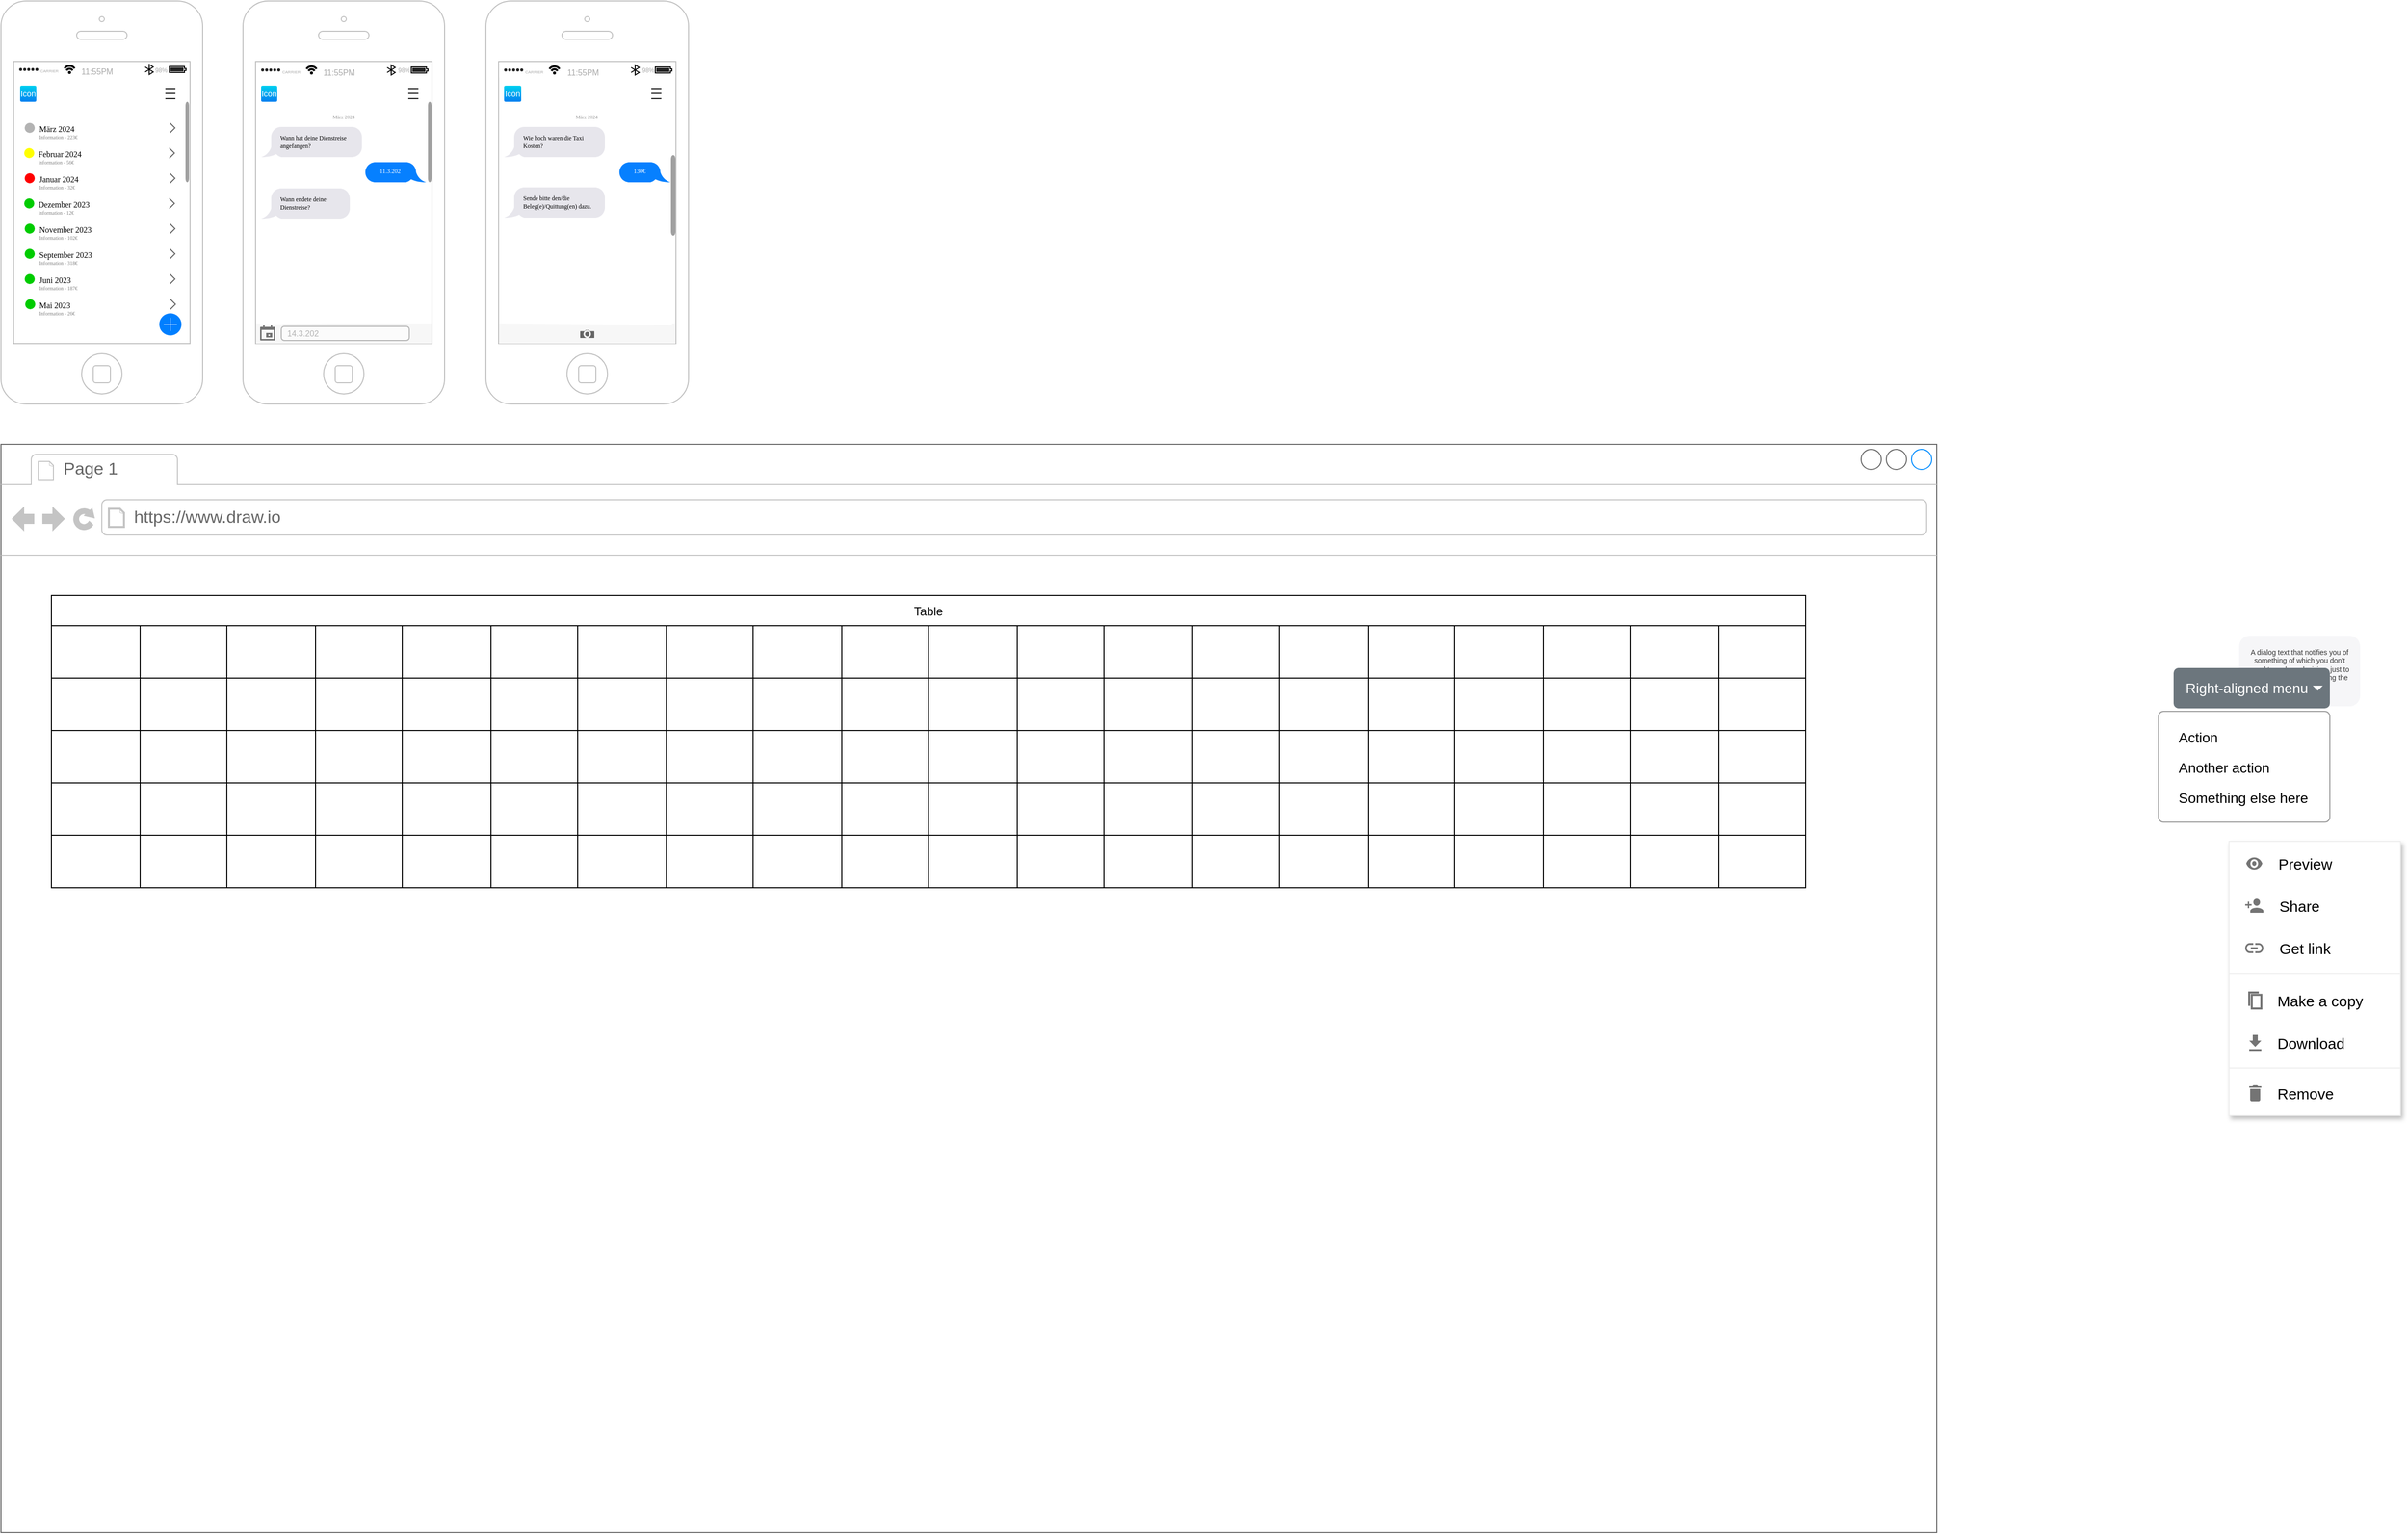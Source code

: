 <mxfile version="22.1.16" type="device">
  <diagram name="Seite-1" id="0riYwULED3BxiixQsZMh">
    <mxGraphModel dx="1793" dy="1088" grid="1" gridSize="10" guides="1" tooltips="1" connect="1" arrows="1" fold="1" page="1" pageScale="1" pageWidth="827" pageHeight="1169" math="0" shadow="0">
      <root>
        <mxCell id="0" />
        <mxCell id="1" parent="0" />
        <mxCell id="Oq57M_BDFYK8j7h-nGXd-11" value="" style="html=1;verticalLabelPosition=bottom;labelBackgroundColor=#ffffff;verticalAlign=top;shadow=0;dashed=0;strokeWidth=1;shape=mxgraph.ios7.misc.iphone;strokeColor=#c0c0c0;" vertex="1" parent="1">
          <mxGeometry width="200" height="400" as="geometry" />
        </mxCell>
        <mxCell id="Oq57M_BDFYK8j7h-nGXd-12" value="" style="html=1;strokeWidth=1;shadow=0;dashed=0;shape=mxgraph.ios7ui.appBar;fillColor=#ffffff;gradientColor=none;sketch=0;hachureGap=4;pointerEvents=0;" vertex="1" parent="1">
          <mxGeometry x="13" y="61" width="174" height="14" as="geometry" />
        </mxCell>
        <mxCell id="Oq57M_BDFYK8j7h-nGXd-13" value="CARRIER" style="shape=rect;sketch=0;align=left;fontSize=8;spacingLeft=24;fontSize=4;fontColor=#aaaaaa;strokeColor=none;fillColor=none;spacingTop=4;hachureGap=4;pointerEvents=0;html=1;" vertex="1" parent="Oq57M_BDFYK8j7h-nGXd-12">
          <mxGeometry y="0.5" width="50" height="13" relative="1" as="geometry">
            <mxPoint y="-6.5" as="offset" />
          </mxGeometry>
        </mxCell>
        <mxCell id="Oq57M_BDFYK8j7h-nGXd-14" value="11:55PM" style="shape=rect;sketch=0;fontSize=8;fontColor=#aaaaaa;strokeColor=none;fillColor=none;spacingTop=4;hachureGap=4;pointerEvents=0;html=1;" vertex="1" parent="Oq57M_BDFYK8j7h-nGXd-12">
          <mxGeometry x="0.5" y="0.5" width="50" height="13" relative="1" as="geometry">
            <mxPoint x="-30" y="-6.5" as="offset" />
          </mxGeometry>
        </mxCell>
        <mxCell id="Oq57M_BDFYK8j7h-nGXd-15" value="98%" style="shape=rect;align=right;fontSize=8;spacingRight=19;fontSize=6;fontColor=#aaaaaa;strokeColor=none;fillColor=none;spacingTop=4;sketch=0;hachureGap=4;pointerEvents=0;html=1;" vertex="1" parent="Oq57M_BDFYK8j7h-nGXd-12">
          <mxGeometry x="1" y="0.5" width="45" height="13" relative="1" as="geometry">
            <mxPoint x="-47" y="-8" as="offset" />
          </mxGeometry>
        </mxCell>
        <mxCell id="Oq57M_BDFYK8j7h-nGXd-22" value="" style="html=1;verticalLabelPosition=bottom;labelBackgroundColor=#ffffff;verticalAlign=top;shadow=0;dashed=0;strokeWidth=1;shape=mxgraph.ios7.misc.iphone;strokeColor=#c0c0c0;" vertex="1" parent="1">
          <mxGeometry x="240" width="200" height="400" as="geometry" />
        </mxCell>
        <mxCell id="Oq57M_BDFYK8j7h-nGXd-23" value="" style="html=1;strokeWidth=1;shadow=0;dashed=0;shape=mxgraph.ios7ui.appBar;fillColor=#ffffff;gradientColor=none;sketch=0;hachureGap=4;pointerEvents=0;" vertex="1" parent="1">
          <mxGeometry x="253" y="61.0" width="174" height="15" as="geometry" />
        </mxCell>
        <mxCell id="Oq57M_BDFYK8j7h-nGXd-24" value="CARRIER" style="shape=rect;sketch=0;align=left;fontSize=8;spacingLeft=24;fontSize=4;fontColor=#aaaaaa;strokeColor=none;fillColor=none;spacingTop=4;hachureGap=4;pointerEvents=0;html=1;" vertex="1" parent="Oq57M_BDFYK8j7h-nGXd-23">
          <mxGeometry y="0.5" width="50" height="13" relative="1" as="geometry">
            <mxPoint y="-6.5" as="offset" />
          </mxGeometry>
        </mxCell>
        <mxCell id="Oq57M_BDFYK8j7h-nGXd-25" value="11:55PM" style="shape=rect;sketch=0;fontSize=8;fontColor=#aaaaaa;strokeColor=none;fillColor=none;spacingTop=4;hachureGap=4;pointerEvents=0;html=1;" vertex="1" parent="Oq57M_BDFYK8j7h-nGXd-23">
          <mxGeometry x="0.5" y="0.5" width="50" height="13" relative="1" as="geometry">
            <mxPoint x="-30" y="-6.5" as="offset" />
          </mxGeometry>
        </mxCell>
        <mxCell id="Oq57M_BDFYK8j7h-nGXd-26" value="98%" style="shape=rect;align=right;fontSize=8;spacingRight=19;fontSize=6;fontColor=#aaaaaa;strokeColor=none;fillColor=none;spacingTop=4;sketch=0;hachureGap=4;pointerEvents=0;html=1;" vertex="1" parent="Oq57M_BDFYK8j7h-nGXd-23">
          <mxGeometry x="1" y="0.5" width="45" height="13" relative="1" as="geometry">
            <mxPoint x="-46" y="-8" as="offset" />
          </mxGeometry>
        </mxCell>
        <mxCell id="Oq57M_BDFYK8j7h-nGXd-27" value="" style="shape=rect;fillColor=#F7F7F7;strokeColor=none;" vertex="1" parent="1">
          <mxGeometry x="253" y="320" width="174" height="20" as="geometry" />
        </mxCell>
        <mxCell id="Oq57M_BDFYK8j7h-nGXd-28" value="14.3.202" style="html=1;strokeWidth=1;shadow=0;dashed=0;shape=mxgraph.ios7ui.marginRect;rx=3;ry=3;rectMarginLeft=25;rectMarginRight=25;rectMarginTop=3;rectMarginBottom=3;fillColor=#FBFBFB;strokeColor=#B3B3B3;fontColor=#B3B3B3;align=left;spacingLeft=29;fontSize=8;" vertex="1" parent="Oq57M_BDFYK8j7h-nGXd-27">
          <mxGeometry width="177.0" height="20" as="geometry" />
        </mxCell>
        <mxCell id="Oq57M_BDFYK8j7h-nGXd-30" value="" style="shape=rect;strokeColor=none;fillColor=#ffffff;gradientColor=none;shadow=0;sketch=1;hachureGap=4;pointerEvents=0;fontFamily=Architects Daughter;fontSource=https%3A%2F%2Ffonts.googleapis.com%2Fcss%3Ffamily%3DArchitects%2BDaughter;fontSize=20;" vertex="1" parent="1">
          <mxGeometry x="258" y="110" width="164" height="210" as="geometry" />
        </mxCell>
        <mxCell id="Oq57M_BDFYK8j7h-nGXd-31" value="März 2024" style="shape=text;align=center;verticalAlign=middle;fontSize=5;fontColor=#999999;strokeColor=none;fillColor=none;spacingTop=0;resizeWidth=1;sketch=0;hachureGap=4;pointerEvents=0;fontFamily=Verdana;whiteSpace=wrap;html=1;" vertex="1" parent="Oq57M_BDFYK8j7h-nGXd-30">
          <mxGeometry width="164" height="10" relative="1" as="geometry">
            <mxPoint as="offset" />
          </mxGeometry>
        </mxCell>
        <mxCell id="Oq57M_BDFYK8j7h-nGXd-32" value="Wann hat deine Dienstreise angefangen?" style="html=1;strokeWidth=1;shadow=0;dashed=0;shape=mxgraph.ios7ui.callout;strokeColor=none;fillColor=#E7E6EC;align=left;verticalAlign=middle;fontSize=6;spacingLeft=17;fontColor=#000000;spacingTop=0;whiteSpace=wrap;resizeWidth=1;sketch=0;hachureGap=4;pointerEvents=0;fontFamily=Verdana;" vertex="1" parent="Oq57M_BDFYK8j7h-nGXd-30">
          <mxGeometry width="100" height="30" relative="1" as="geometry">
            <mxPoint y="15" as="offset" />
          </mxGeometry>
        </mxCell>
        <mxCell id="Oq57M_BDFYK8j7h-nGXd-33" value="&lt;div style=&quot;text-align: justify; line-height: 140%;&quot;&gt;&lt;span style=&quot;background-color: initial;&quot;&gt;11.3.202&lt;/span&gt;&lt;/div&gt;" style="html=1;strokeWidth=1;shadow=0;dashed=0;shape=mxgraph.ios7ui.callout;strokeColor=none;fillColor=#0680FF;flipH=1;align=center;verticalAlign=top;fontSize=6;spacingLeft=2;fontColor=#ffffff;spacingTop=-2;whiteSpace=wrap;spacingRight=12;resizeWidth=1;sketch=0;hachureGap=4;pointerEvents=0;fontFamily=Verdana;" vertex="1" parent="Oq57M_BDFYK8j7h-nGXd-30">
          <mxGeometry x="0.35" width="60.35" height="20" relative="1" as="geometry">
            <mxPoint x="46" y="50" as="offset" />
          </mxGeometry>
        </mxCell>
        <mxCell id="Oq57M_BDFYK8j7h-nGXd-114" value="Wann endete deine Dienstreise?" style="html=1;strokeWidth=1;shadow=0;dashed=0;shape=mxgraph.ios7ui.callout;strokeColor=none;fillColor=#E7E6EC;align=left;verticalAlign=middle;fontSize=6;spacingLeft=17;fontColor=#000000;spacingTop=0;whiteSpace=wrap;resizeWidth=1;sketch=0;hachureGap=4;pointerEvents=0;fontFamily=Verdana;" vertex="1" parent="Oq57M_BDFYK8j7h-nGXd-30">
          <mxGeometry y="76" width="88" height="30" as="geometry" />
        </mxCell>
        <mxCell id="Oq57M_BDFYK8j7h-nGXd-35" value="A dialog text that notifies you of something of which you don&#39;t need to make a decision, just to acknowledge it by pressing the close button." style="shape=rect;rounded=1;strokeColor=none;fillColor=#F6F6F8;gradientColor=none;shadow=0;glass=0;dashed=1;fontFamily=Helvetica;fontSize=7;fontColor=#333333;align=center;html=1;verticalAlign=top;whiteSpace=wrap;spacing=8;spacingTop=0;" vertex="1" parent="1">
          <mxGeometry x="2220" y="630" width="120" height="70" as="geometry" />
        </mxCell>
        <mxCell id="Oq57M_BDFYK8j7h-nGXd-36" value="Close" style="shape=text;align=center;verticalAlign=middle;fontSize=8;fontColor=#0680FF;strokeColor=none;fillColor=none;spacingTop=3;resizeWidth=1;whiteSpace=wrap;html=1;" vertex="1" parent="Oq57M_BDFYK8j7h-nGXd-35">
          <mxGeometry y="1" width="120" height="20" relative="1" as="geometry">
            <mxPoint y="-20" as="offset" />
          </mxGeometry>
        </mxCell>
        <mxCell id="Oq57M_BDFYK8j7h-nGXd-37" value="" style="shape=rect;strokeColor=none;fillColor=default;gradientColor=none;shadow=0;sketch=0;hachureGap=4;pointerEvents=0;fontFamily=Architects Daughter;fontSource=https%3A%2F%2Ffonts.googleapis.com%2Fcss%3Ffamily%3DArchitects%2BDaughter;fontSize=20;" vertex="1" parent="1">
          <mxGeometry x="18.5" y="116" width="164" height="25" as="geometry" />
        </mxCell>
        <mxCell id="Oq57M_BDFYK8j7h-nGXd-38" value="März 2024" style="shape=ellipse;strokeColor=none;fillColor=#B3B3B3;fontSize=8;fontColor=#000000;align=left;spacingTop=1;spacingLeft=2;labelPosition=right;verticalLabelPosition=middle;verticalAlign=middle;sketch=0;hachureGap=4;pointerEvents=0;fontFamily=Verdana;html=1;" vertex="1" parent="Oq57M_BDFYK8j7h-nGXd-37">
          <mxGeometry width="10" height="10" relative="1" as="geometry">
            <mxPoint x="5" y="5" as="offset" />
          </mxGeometry>
        </mxCell>
        <mxCell id="Oq57M_BDFYK8j7h-nGXd-39" value="" style="shape=mxgraph.ios7.misc.right;strokeColor=#666666;labelPosition=left;verticalLabelPosition=middle;align=right;verticalAlign=middle;fontSize=8;spacingRight=4;fontColor=#999999;sketch=0;hachureGap=4;pointerEvents=0;fontFamily=Verdana;html=1;" vertex="1" parent="Oq57M_BDFYK8j7h-nGXd-37">
          <mxGeometry x="1" width="5" height="10" relative="1" as="geometry">
            <mxPoint x="-15" y="5" as="offset" />
          </mxGeometry>
        </mxCell>
        <mxCell id="Oq57M_BDFYK8j7h-nGXd-41" value="Information - 223€" style="shape=text;strokeColor=none;align=left;verticalAlign=middle;fontSize=5;spacingLeft=17;fontColor=#808080;spacingTop=0;sketch=0;hachureGap=4;pointerEvents=0;fontFamily=Verdana;html=1;whiteSpace=wrap;spacingBottom=2;fillColor=none;" vertex="1" parent="Oq57M_BDFYK8j7h-nGXd-37">
          <mxGeometry width="164" height="10" relative="1" as="geometry">
            <mxPoint y="15" as="offset" />
          </mxGeometry>
        </mxCell>
        <mxCell id="Oq57M_BDFYK8j7h-nGXd-42" value="" style="shape=rect;strokeColor=none;fillColor=default;gradientColor=none;shadow=0;sketch=0;hachureGap=4;pointerEvents=0;fontFamily=Architects Daughter;fontSource=https%3A%2F%2Ffonts.googleapis.com%2Fcss%3Ffamily%3DArchitects%2BDaughter;fontSize=20;" vertex="1" parent="1">
          <mxGeometry x="18" y="141" width="164" height="25" as="geometry" />
        </mxCell>
        <mxCell id="Oq57M_BDFYK8j7h-nGXd-43" value="Februar 2024" style="shape=ellipse;strokeColor=none;fillColor=#FFFF00;fontSize=8;fontColor=#000000;align=left;spacingTop=1;spacingLeft=2;labelPosition=right;verticalLabelPosition=middle;verticalAlign=middle;sketch=0;hachureGap=4;pointerEvents=0;fontFamily=Verdana;html=1;" vertex="1" parent="Oq57M_BDFYK8j7h-nGXd-42">
          <mxGeometry width="10" height="10" relative="1" as="geometry">
            <mxPoint x="5" y="5" as="offset" />
          </mxGeometry>
        </mxCell>
        <mxCell id="Oq57M_BDFYK8j7h-nGXd-44" value="" style="shape=mxgraph.ios7.misc.right;strokeColor=#666666;labelPosition=left;verticalLabelPosition=middle;align=right;verticalAlign=middle;fontSize=8;spacingRight=4;fontColor=#999999;sketch=0;hachureGap=4;pointerEvents=0;fontFamily=Verdana;html=1;" vertex="1" parent="Oq57M_BDFYK8j7h-nGXd-42">
          <mxGeometry x="1" width="5" height="10" relative="1" as="geometry">
            <mxPoint x="-15" y="5" as="offset" />
          </mxGeometry>
        </mxCell>
        <mxCell id="Oq57M_BDFYK8j7h-nGXd-45" value="Information - 56€" style="shape=text;strokeColor=none;align=left;verticalAlign=middle;fontSize=5;spacingLeft=17;fontColor=#808080;spacingTop=0;sketch=0;hachureGap=4;pointerEvents=0;fontFamily=Verdana;html=1;whiteSpace=wrap;spacingBottom=2;fillColor=none;" vertex="1" parent="Oq57M_BDFYK8j7h-nGXd-42">
          <mxGeometry width="164" height="10" relative="1" as="geometry">
            <mxPoint y="15" as="offset" />
          </mxGeometry>
        </mxCell>
        <mxCell id="Oq57M_BDFYK8j7h-nGXd-46" value="" style="shape=rect;strokeColor=none;fillColor=default;gradientColor=none;shadow=0;sketch=0;hachureGap=4;pointerEvents=0;fontFamily=Architects Daughter;fontSource=https%3A%2F%2Ffonts.googleapis.com%2Fcss%3Ffamily%3DArchitects%2BDaughter;fontSize=20;fontStyle=1" vertex="1" parent="1">
          <mxGeometry x="18.5" y="166" width="164" height="25" as="geometry" />
        </mxCell>
        <mxCell id="Oq57M_BDFYK8j7h-nGXd-47" value="Januar 2024" style="shape=ellipse;strokeColor=none;fillColor=#FF0000;fontSize=8;fontColor=#000000;align=left;spacingTop=1;spacingLeft=2;labelPosition=right;verticalLabelPosition=middle;verticalAlign=middle;sketch=0;hachureGap=4;pointerEvents=0;fontFamily=Verdana;html=1;" vertex="1" parent="Oq57M_BDFYK8j7h-nGXd-46">
          <mxGeometry width="10" height="10" relative="1" as="geometry">
            <mxPoint x="5" y="5" as="offset" />
          </mxGeometry>
        </mxCell>
        <mxCell id="Oq57M_BDFYK8j7h-nGXd-48" value="" style="shape=mxgraph.ios7.misc.right;strokeColor=#666666;labelPosition=left;verticalLabelPosition=middle;align=right;verticalAlign=middle;fontSize=8;spacingRight=4;fontColor=#999999;sketch=0;hachureGap=4;pointerEvents=0;fontFamily=Verdana;html=1;" vertex="1" parent="Oq57M_BDFYK8j7h-nGXd-46">
          <mxGeometry x="1" width="5" height="10" relative="1" as="geometry">
            <mxPoint x="-15" y="5" as="offset" />
          </mxGeometry>
        </mxCell>
        <mxCell id="Oq57M_BDFYK8j7h-nGXd-49" value="Information - 32€" style="shape=text;strokeColor=none;align=left;verticalAlign=middle;fontSize=5;spacingLeft=17;fontColor=#808080;spacingTop=0;sketch=0;hachureGap=4;pointerEvents=0;fontFamily=Verdana;html=1;whiteSpace=wrap;spacingBottom=2;fillColor=none;" vertex="1" parent="Oq57M_BDFYK8j7h-nGXd-46">
          <mxGeometry width="164" height="10" relative="1" as="geometry">
            <mxPoint y="15" as="offset" />
          </mxGeometry>
        </mxCell>
        <mxCell id="Oq57M_BDFYK8j7h-nGXd-50" value="" style="shape=rect;strokeColor=none;fillColor=default;gradientColor=none;shadow=0;sketch=0;hachureGap=4;pointerEvents=0;fontFamily=Architects Daughter;fontSource=https%3A%2F%2Ffonts.googleapis.com%2Fcss%3Ffamily%3DArchitects%2BDaughter;fontSize=20;" vertex="1" parent="1">
          <mxGeometry x="18" y="191" width="164" height="25" as="geometry" />
        </mxCell>
        <mxCell id="Oq57M_BDFYK8j7h-nGXd-51" value="Dezember 2023" style="shape=ellipse;strokeColor=none;fillColor=#00CC00;fontSize=8;fontColor=#000000;align=left;spacingTop=1;spacingLeft=2;labelPosition=right;verticalLabelPosition=middle;verticalAlign=middle;sketch=0;hachureGap=4;pointerEvents=0;fontFamily=Verdana;html=1;" vertex="1" parent="Oq57M_BDFYK8j7h-nGXd-50">
          <mxGeometry width="10" height="10" relative="1" as="geometry">
            <mxPoint x="5" y="5" as="offset" />
          </mxGeometry>
        </mxCell>
        <mxCell id="Oq57M_BDFYK8j7h-nGXd-52" value="" style="shape=mxgraph.ios7.misc.right;strokeColor=#666666;labelPosition=left;verticalLabelPosition=middle;align=right;verticalAlign=middle;fontSize=8;spacingRight=4;fontColor=#999999;sketch=0;hachureGap=4;pointerEvents=0;fontFamily=Verdana;html=1;" vertex="1" parent="Oq57M_BDFYK8j7h-nGXd-50">
          <mxGeometry x="1" width="5" height="10" relative="1" as="geometry">
            <mxPoint x="-15" y="5" as="offset" />
          </mxGeometry>
        </mxCell>
        <mxCell id="Oq57M_BDFYK8j7h-nGXd-53" value="Information - 12€" style="shape=text;strokeColor=none;align=left;verticalAlign=middle;fontSize=5;spacingLeft=17;fontColor=#808080;spacingTop=0;sketch=0;hachureGap=4;pointerEvents=0;fontFamily=Verdana;html=1;whiteSpace=wrap;spacingBottom=2;fillColor=none;" vertex="1" parent="Oq57M_BDFYK8j7h-nGXd-50">
          <mxGeometry width="164" height="10" relative="1" as="geometry">
            <mxPoint y="15" as="offset" />
          </mxGeometry>
        </mxCell>
        <mxCell id="Oq57M_BDFYK8j7h-nGXd-58" value="" style="shape=rect;strokeColor=none;fillColor=default;gradientColor=none;shadow=0;sketch=0;hachureGap=4;pointerEvents=0;fontFamily=Architects Daughter;fontSource=https%3A%2F%2Ffonts.googleapis.com%2Fcss%3Ffamily%3DArchitects%2BDaughter;fontSize=20;" vertex="1" parent="1">
          <mxGeometry x="18.5" y="216" width="164" height="25" as="geometry" />
        </mxCell>
        <mxCell id="Oq57M_BDFYK8j7h-nGXd-59" value="November 2023" style="shape=ellipse;strokeColor=none;fillColor=#00CC00;fontSize=8;fontColor=#000000;align=left;spacingTop=1;spacingLeft=2;labelPosition=right;verticalLabelPosition=middle;verticalAlign=middle;sketch=0;hachureGap=4;pointerEvents=0;fontFamily=Verdana;html=1;" vertex="1" parent="Oq57M_BDFYK8j7h-nGXd-58">
          <mxGeometry width="10" height="10" relative="1" as="geometry">
            <mxPoint x="5" y="5" as="offset" />
          </mxGeometry>
        </mxCell>
        <mxCell id="Oq57M_BDFYK8j7h-nGXd-60" value="" style="shape=mxgraph.ios7.misc.right;strokeColor=#666666;labelPosition=left;verticalLabelPosition=middle;align=right;verticalAlign=middle;fontSize=8;spacingRight=4;fontColor=#999999;sketch=0;hachureGap=4;pointerEvents=0;fontFamily=Verdana;html=1;" vertex="1" parent="Oq57M_BDFYK8j7h-nGXd-58">
          <mxGeometry x="1" width="5" height="10" relative="1" as="geometry">
            <mxPoint x="-15" y="5" as="offset" />
          </mxGeometry>
        </mxCell>
        <mxCell id="Oq57M_BDFYK8j7h-nGXd-61" value="Information - 102€" style="shape=text;strokeColor=none;align=left;verticalAlign=middle;fontSize=5;spacingLeft=17;fontColor=#808080;spacingTop=0;sketch=0;hachureGap=4;pointerEvents=0;fontFamily=Verdana;html=1;whiteSpace=wrap;spacingBottom=2;fillColor=none;" vertex="1" parent="Oq57M_BDFYK8j7h-nGXd-58">
          <mxGeometry width="164" height="10" relative="1" as="geometry">
            <mxPoint y="15" as="offset" />
          </mxGeometry>
        </mxCell>
        <mxCell id="Oq57M_BDFYK8j7h-nGXd-63" value="" style="shape=rect;strokeColor=none;fillColor=default;gradientColor=none;shadow=0;sketch=0;hachureGap=4;pointerEvents=0;fontFamily=Architects Daughter;fontSource=https%3A%2F%2Ffonts.googleapis.com%2Fcss%3Ffamily%3DArchitects%2BDaughter;fontSize=20;" vertex="1" parent="1">
          <mxGeometry x="18.5" y="241" width="164" height="25" as="geometry" />
        </mxCell>
        <mxCell id="Oq57M_BDFYK8j7h-nGXd-64" value="September 2023" style="shape=ellipse;strokeColor=none;fillColor=#00CC00;fontSize=8;fontColor=#000000;align=left;spacingTop=1;spacingLeft=2;labelPosition=right;verticalLabelPosition=middle;verticalAlign=middle;sketch=0;hachureGap=4;pointerEvents=0;fontFamily=Verdana;html=1;" vertex="1" parent="Oq57M_BDFYK8j7h-nGXd-63">
          <mxGeometry width="10" height="10" relative="1" as="geometry">
            <mxPoint x="5" y="5" as="offset" />
          </mxGeometry>
        </mxCell>
        <mxCell id="Oq57M_BDFYK8j7h-nGXd-65" value="" style="shape=mxgraph.ios7.misc.right;strokeColor=#666666;labelPosition=left;verticalLabelPosition=middle;align=right;verticalAlign=middle;fontSize=8;spacingRight=4;fontColor=#999999;sketch=0;hachureGap=4;pointerEvents=0;fontFamily=Verdana;html=1;" vertex="1" parent="Oq57M_BDFYK8j7h-nGXd-63">
          <mxGeometry x="1" width="5" height="10" relative="1" as="geometry">
            <mxPoint x="-15" y="5" as="offset" />
          </mxGeometry>
        </mxCell>
        <mxCell id="Oq57M_BDFYK8j7h-nGXd-66" value="Information - 318€" style="shape=text;strokeColor=none;align=left;verticalAlign=middle;fontSize=5;spacingLeft=17;fontColor=#808080;spacingTop=0;sketch=0;hachureGap=4;pointerEvents=0;fontFamily=Verdana;html=1;whiteSpace=wrap;spacingBottom=2;fillColor=none;" vertex="1" parent="Oq57M_BDFYK8j7h-nGXd-63">
          <mxGeometry width="164" height="10" relative="1" as="geometry">
            <mxPoint y="15" as="offset" />
          </mxGeometry>
        </mxCell>
        <mxCell id="Oq57M_BDFYK8j7h-nGXd-67" value="" style="shape=rect;strokeColor=none;fillColor=default;gradientColor=none;shadow=0;sketch=0;hachureGap=4;pointerEvents=0;fontFamily=Architects Daughter;fontSource=https%3A%2F%2Ffonts.googleapis.com%2Fcss%3Ffamily%3DArchitects%2BDaughter;fontSize=20;" vertex="1" parent="1">
          <mxGeometry x="18.5" y="266" width="164" height="25" as="geometry" />
        </mxCell>
        <mxCell id="Oq57M_BDFYK8j7h-nGXd-68" value="Juni 2023" style="shape=ellipse;strokeColor=none;fillColor=#00CC00;fontSize=8;fontColor=#000000;align=left;spacingTop=1;spacingLeft=2;labelPosition=right;verticalLabelPosition=middle;verticalAlign=middle;sketch=0;hachureGap=4;pointerEvents=0;fontFamily=Verdana;html=1;" vertex="1" parent="Oq57M_BDFYK8j7h-nGXd-67">
          <mxGeometry width="10" height="10" relative="1" as="geometry">
            <mxPoint x="5" y="5" as="offset" />
          </mxGeometry>
        </mxCell>
        <mxCell id="Oq57M_BDFYK8j7h-nGXd-69" value="" style="shape=mxgraph.ios7.misc.right;strokeColor=#666666;labelPosition=left;verticalLabelPosition=middle;align=right;verticalAlign=middle;fontSize=8;spacingRight=4;fontColor=#999999;sketch=0;hachureGap=4;pointerEvents=0;fontFamily=Verdana;html=1;" vertex="1" parent="Oq57M_BDFYK8j7h-nGXd-67">
          <mxGeometry x="1" width="5" height="10" relative="1" as="geometry">
            <mxPoint x="-15" y="5" as="offset" />
          </mxGeometry>
        </mxCell>
        <mxCell id="Oq57M_BDFYK8j7h-nGXd-70" value="Information - 187€" style="shape=text;strokeColor=none;align=left;verticalAlign=middle;fontSize=5;spacingLeft=17;fontColor=#808080;spacingTop=0;sketch=0;hachureGap=4;pointerEvents=0;fontFamily=Verdana;html=1;whiteSpace=wrap;spacingBottom=2;fillColor=none;" vertex="1" parent="Oq57M_BDFYK8j7h-nGXd-67">
          <mxGeometry width="164" height="10" relative="1" as="geometry">
            <mxPoint y="15" as="offset" />
          </mxGeometry>
        </mxCell>
        <mxCell id="Oq57M_BDFYK8j7h-nGXd-71" value="" style="shape=rect;strokeColor=none;fillColor=default;gradientColor=none;shadow=0;sketch=0;hachureGap=4;pointerEvents=0;fontFamily=Architects Daughter;fontSource=https%3A%2F%2Ffonts.googleapis.com%2Fcss%3Ffamily%3DArchitects%2BDaughter;fontSize=20;" vertex="1" parent="1">
          <mxGeometry x="19" y="291" width="164" height="25" as="geometry" />
        </mxCell>
        <mxCell id="Oq57M_BDFYK8j7h-nGXd-72" value="Mai 2023" style="shape=ellipse;strokeColor=none;fillColor=#00CC00;fontSize=8;fontColor=#000000;align=left;spacingTop=1;spacingLeft=2;labelPosition=right;verticalLabelPosition=middle;verticalAlign=middle;sketch=0;hachureGap=4;pointerEvents=0;fontFamily=Verdana;html=1;" vertex="1" parent="Oq57M_BDFYK8j7h-nGXd-71">
          <mxGeometry width="10" height="10" relative="1" as="geometry">
            <mxPoint x="5" y="5" as="offset" />
          </mxGeometry>
        </mxCell>
        <mxCell id="Oq57M_BDFYK8j7h-nGXd-73" value="" style="shape=mxgraph.ios7.misc.right;strokeColor=#666666;labelPosition=left;verticalLabelPosition=middle;align=right;verticalAlign=middle;fontSize=8;spacingRight=4;fontColor=#999999;sketch=0;hachureGap=4;pointerEvents=0;fontFamily=Verdana;html=1;" vertex="1" parent="Oq57M_BDFYK8j7h-nGXd-71">
          <mxGeometry x="1" width="5" height="10" relative="1" as="geometry">
            <mxPoint x="-15" y="5" as="offset" />
          </mxGeometry>
        </mxCell>
        <mxCell id="Oq57M_BDFYK8j7h-nGXd-74" value="Information - 26€" style="shape=text;strokeColor=none;align=left;verticalAlign=middle;fontSize=5;spacingLeft=17;fontColor=#808080;spacingTop=0;sketch=0;hachureGap=4;pointerEvents=0;fontFamily=Verdana;html=1;whiteSpace=wrap;spacingBottom=2;fillColor=none;" vertex="1" parent="Oq57M_BDFYK8j7h-nGXd-71">
          <mxGeometry width="164" height="10" relative="1" as="geometry">
            <mxPoint y="15" as="offset" />
          </mxGeometry>
        </mxCell>
        <mxCell id="Oq57M_BDFYK8j7h-nGXd-75" value="" style="html=1;verticalLabelPosition=bottom;labelBackgroundColor=#ffffff;verticalAlign=top;shadow=0;dashed=0;strokeWidth=2;shape=mxgraph.ios7.misc.scroll_(vertical);fillColor=#a0a0a0;" vertex="1" parent="1">
          <mxGeometry x="183" y="100" width="3.5" height="80" as="geometry" />
        </mxCell>
        <mxCell id="Oq57M_BDFYK8j7h-nGXd-62" value="" style="html=1;verticalLabelPosition=bottom;labelBackgroundColor=#ffffff;verticalAlign=top;shadow=0;dashed=0;strokeWidth=2;shape=mxgraph.ios7.misc.add;fillColor=#007FFF;strokeColor=#ffffff;sketch=0;" vertex="1" parent="1">
          <mxGeometry x="157" y="310" width="22" height="22" as="geometry" />
        </mxCell>
        <mxCell id="Oq57M_BDFYK8j7h-nGXd-76" value="Icon" style="html=1;strokeWidth=1;shadow=0;dashed=0;shape=mxgraph.ios7ui.icon;fontSize=8;fontColor=#ffffff;buttonText=;whiteSpace=wrap;align=center;" vertex="1" parent="1">
          <mxGeometry x="19" y="84" width="16" height="16" as="geometry" />
        </mxCell>
        <mxCell id="Oq57M_BDFYK8j7h-nGXd-77" value="Right-aligned menu" style="html=1;shadow=0;dashed=0;shape=mxgraph.bootstrap.rrect;rSize=5;strokeColor=none;strokeWidth=1;fillColor=#6C767D;fontColor=#ffffff;whiteSpace=wrap;align=left;verticalAlign=middle;fontStyle=0;fontSize=14;spacingLeft=10;" vertex="1" parent="1">
          <mxGeometry x="2155" y="662" width="155" height="40" as="geometry" />
        </mxCell>
        <mxCell id="Oq57M_BDFYK8j7h-nGXd-78" value="" style="shape=triangle;direction=south;fillColor=#ffffff;strokeColor=none;perimeter=none;" vertex="1" parent="Oq57M_BDFYK8j7h-nGXd-77">
          <mxGeometry x="1" y="0.5" width="10" height="5" relative="1" as="geometry">
            <mxPoint x="-17" y="-2.5" as="offset" />
          </mxGeometry>
        </mxCell>
        <mxCell id="Oq57M_BDFYK8j7h-nGXd-79" value="" style="html=1;shadow=0;dashed=0;shape=mxgraph.bootstrap.rrect;rSize=5;fillColor=#ffffff;strokeColor=#999999;" vertex="1" parent="1">
          <mxGeometry x="2140" y="705" width="170" height="110" as="geometry" />
        </mxCell>
        <mxCell id="Oq57M_BDFYK8j7h-nGXd-80" value="Action" style="fillColor=none;strokeColor=none;align=left;spacing=20;fontSize=14;" vertex="1" parent="Oq57M_BDFYK8j7h-nGXd-79">
          <mxGeometry width="170" height="30" relative="1" as="geometry">
            <mxPoint y="10" as="offset" />
          </mxGeometry>
        </mxCell>
        <mxCell id="Oq57M_BDFYK8j7h-nGXd-81" value="Another action" style="fillColor=none;strokeColor=none;align=left;spacing=20;fontSize=14;" vertex="1" parent="Oq57M_BDFYK8j7h-nGXd-79">
          <mxGeometry width="170" height="30" relative="1" as="geometry">
            <mxPoint y="40" as="offset" />
          </mxGeometry>
        </mxCell>
        <mxCell id="Oq57M_BDFYK8j7h-nGXd-82" value="Something else here" style="fillColor=none;strokeColor=none;align=left;spacing=20;fontSize=14;" vertex="1" parent="Oq57M_BDFYK8j7h-nGXd-79">
          <mxGeometry width="170" height="30" relative="1" as="geometry">
            <mxPoint y="70" as="offset" />
          </mxGeometry>
        </mxCell>
        <mxCell id="Oq57M_BDFYK8j7h-nGXd-86" value="" style="perimeter=none;dashed=0;shape=rect;fillColor=#ffffff;strokeColor=#eeeeee;shadow=1;" vertex="1" parent="1">
          <mxGeometry x="2210" y="834" width="170" height="272" as="geometry" />
        </mxCell>
        <mxCell id="Oq57M_BDFYK8j7h-nGXd-87" value="Preview" style="perimeter=none;dashed=0;shape=mxgraph.gmdl.preview;verticalAlign=middle;align=left;labelPosition=right;fontSize=15;spacing=16;resizeWidth=1;strokeColor=none;fillColor=#747474;html=1;" vertex="1" parent="Oq57M_BDFYK8j7h-nGXd-86">
          <mxGeometry width="16" height="12" relative="1" as="geometry">
            <mxPoint x="17" y="16" as="offset" />
          </mxGeometry>
        </mxCell>
        <mxCell id="Oq57M_BDFYK8j7h-nGXd-88" value="Share" style="perimeter=none;dashed=0;shape=mxgraph.gmdl.share3;verticalAlign=middle;align=left;labelPosition=right;fontSize=15;spacing=16;resizeWidth=1;strokeColor=none;fillColor=#747474;html=1;" vertex="1" parent="Oq57M_BDFYK8j7h-nGXd-86">
          <mxGeometry width="18" height="14" relative="1" as="geometry">
            <mxPoint x="16" y="57" as="offset" />
          </mxGeometry>
        </mxCell>
        <mxCell id="Oq57M_BDFYK8j7h-nGXd-89" value="Get link" style="perimeter=none;dashed=0;shape=mxgraph.gmdl.link;verticalAlign=middle;align=left;labelPosition=right;fontSize=15;spacing=16;resizeWidth=1;strokeColor=none;fillColor=#747474;html=1;" vertex="1" parent="Oq57M_BDFYK8j7h-nGXd-86">
          <mxGeometry width="18" height="10" relative="1" as="geometry">
            <mxPoint x="16" y="101" as="offset" />
          </mxGeometry>
        </mxCell>
        <mxCell id="Oq57M_BDFYK8j7h-nGXd-90" value="" style="shape=line;resizeWidth=1;perimeter=none;strokeColor=#eeeeee;" vertex="1" parent="Oq57M_BDFYK8j7h-nGXd-86">
          <mxGeometry width="170" height="10" relative="1" as="geometry">
            <mxPoint y="126" as="offset" />
          </mxGeometry>
        </mxCell>
        <mxCell id="Oq57M_BDFYK8j7h-nGXd-91" value="Make a copy" style="perimeter=none;dashed=0;shape=mxgraph.gmdl.copy;verticalAlign=middle;align=left;labelPosition=right;strokeWidth=2;fontSize=15;spacing=16;resizeWidth=1;strokeColor=#747474;fillColor=none;html=1;" vertex="1" parent="Oq57M_BDFYK8j7h-nGXd-86">
          <mxGeometry width="12" height="16" relative="1" as="geometry">
            <mxPoint x="20" y="150" as="offset" />
          </mxGeometry>
        </mxCell>
        <mxCell id="Oq57M_BDFYK8j7h-nGXd-92" value="Download" style="perimeter=none;dashed=0;shape=mxgraph.gmdl.download;verticalAlign=middle;align=left;labelPosition=right;fontSize=15;spacing=16;resizeWidth=1;strokeColor=none;fillColor=#747474;html=1;" vertex="1" parent="Oq57M_BDFYK8j7h-nGXd-86">
          <mxGeometry width="12" height="16" relative="1" as="geometry">
            <mxPoint x="20" y="192" as="offset" />
          </mxGeometry>
        </mxCell>
        <mxCell id="Oq57M_BDFYK8j7h-nGXd-93" value="" style="shape=line;resizeWidth=1;perimeter=none;strokeColor=#eeeeee;" vertex="1" parent="Oq57M_BDFYK8j7h-nGXd-86">
          <mxGeometry width="170" height="10" relative="1" as="geometry">
            <mxPoint y="220" as="offset" />
          </mxGeometry>
        </mxCell>
        <mxCell id="Oq57M_BDFYK8j7h-nGXd-94" value="Remove" style="perimeter=none;dashed=0;shape=mxgraph.gmdl.remove;verticalAlign=middle;align=left;labelPosition=right;fontSize=15;spacing=16;resizeWidth=1;strokeColor=none;fillColor=#747474;html=1;" vertex="1" parent="Oq57M_BDFYK8j7h-nGXd-86">
          <mxGeometry width="12" height="16" relative="1" as="geometry">
            <mxPoint x="20" y="242" as="offset" />
          </mxGeometry>
        </mxCell>
        <mxCell id="Oq57M_BDFYK8j7h-nGXd-99" value="" style="endArrow=none;html=1;rounded=0;" edge="1" parent="1">
          <mxGeometry width="50" height="50" relative="1" as="geometry">
            <mxPoint x="163" y="96.9" as="sourcePoint" />
            <mxPoint x="173" y="96.9" as="targetPoint" />
          </mxGeometry>
        </mxCell>
        <mxCell id="Oq57M_BDFYK8j7h-nGXd-100" value="" style="endArrow=none;html=1;rounded=0;" edge="1" parent="1">
          <mxGeometry width="50" height="50" relative="1" as="geometry">
            <mxPoint x="163" y="91.78" as="sourcePoint" />
            <mxPoint x="173" y="91.78" as="targetPoint" />
          </mxGeometry>
        </mxCell>
        <mxCell id="Oq57M_BDFYK8j7h-nGXd-101" value="" style="endArrow=none;html=1;rounded=0;" edge="1" parent="1">
          <mxGeometry width="50" height="50" relative="1" as="geometry">
            <mxPoint x="163" y="86.9" as="sourcePoint" />
            <mxPoint x="173" y="86.9" as="targetPoint" />
          </mxGeometry>
        </mxCell>
        <mxCell id="Oq57M_BDFYK8j7h-nGXd-102" value="Icon" style="html=1;strokeWidth=1;shadow=0;dashed=0;shape=mxgraph.ios7ui.icon;fontSize=8;fontColor=#ffffff;buttonText=;whiteSpace=wrap;align=center;" vertex="1" parent="1">
          <mxGeometry x="258" y="84" width="16" height="16" as="geometry" />
        </mxCell>
        <mxCell id="Oq57M_BDFYK8j7h-nGXd-106" value="" style="endArrow=none;html=1;rounded=0;" edge="1" parent="1">
          <mxGeometry width="50" height="50" relative="1" as="geometry">
            <mxPoint x="404" y="96.88" as="sourcePoint" />
            <mxPoint x="414" y="96.88" as="targetPoint" />
          </mxGeometry>
        </mxCell>
        <mxCell id="Oq57M_BDFYK8j7h-nGXd-107" value="" style="endArrow=none;html=1;rounded=0;" edge="1" parent="1">
          <mxGeometry width="50" height="50" relative="1" as="geometry">
            <mxPoint x="404" y="91.76" as="sourcePoint" />
            <mxPoint x="414" y="91.76" as="targetPoint" />
          </mxGeometry>
        </mxCell>
        <mxCell id="Oq57M_BDFYK8j7h-nGXd-108" value="" style="endArrow=none;html=1;rounded=0;" edge="1" parent="1">
          <mxGeometry width="50" height="50" relative="1" as="geometry">
            <mxPoint x="404" y="86.88" as="sourcePoint" />
            <mxPoint x="414" y="86.88" as="targetPoint" />
          </mxGeometry>
        </mxCell>
        <mxCell id="Oq57M_BDFYK8j7h-nGXd-109" value="" style="html=1;verticalLabelPosition=bottom;labelBackgroundColor=#ffffff;verticalAlign=top;shadow=0;dashed=0;strokeWidth=2;shape=mxgraph.ios7.misc.scroll_(vertical);fillColor=#a0a0a0;" vertex="1" parent="1">
          <mxGeometry x="423.5" y="100" width="3.5" height="80" as="geometry" />
        </mxCell>
        <mxCell id="Oq57M_BDFYK8j7h-nGXd-115" value="" style="html=1;verticalLabelPosition=bottom;labelBackgroundColor=#ffffff;verticalAlign=top;shadow=0;dashed=0;strokeWidth=1;shape=mxgraph.ios7.misc.iphone;strokeColor=#c0c0c0;" vertex="1" parent="1">
          <mxGeometry x="481" width="201" height="400" as="geometry" />
        </mxCell>
        <mxCell id="Oq57M_BDFYK8j7h-nGXd-116" value="" style="html=1;strokeWidth=1;shadow=0;dashed=0;shape=mxgraph.ios7ui.appBar;fillColor=#ffffff;gradientColor=none;sketch=0;hachureGap=4;pointerEvents=0;" vertex="1" parent="1">
          <mxGeometry x="494" y="61.0" width="175" height="15" as="geometry" />
        </mxCell>
        <mxCell id="Oq57M_BDFYK8j7h-nGXd-117" value="CARRIER" style="shape=rect;sketch=0;align=left;fontSize=8;spacingLeft=24;fontSize=4;fontColor=#aaaaaa;strokeColor=none;fillColor=none;spacingTop=4;hachureGap=4;pointerEvents=0;html=1;" vertex="1" parent="Oq57M_BDFYK8j7h-nGXd-116">
          <mxGeometry y="0.5" width="50" height="13" relative="1" as="geometry">
            <mxPoint y="-6.5" as="offset" />
          </mxGeometry>
        </mxCell>
        <mxCell id="Oq57M_BDFYK8j7h-nGXd-118" value="11:55PM" style="shape=rect;sketch=0;fontSize=8;fontColor=#aaaaaa;strokeColor=none;fillColor=none;spacingTop=4;hachureGap=4;pointerEvents=0;html=1;" vertex="1" parent="Oq57M_BDFYK8j7h-nGXd-116">
          <mxGeometry x="0.5" y="0.5" width="50" height="13" relative="1" as="geometry">
            <mxPoint x="-30" y="-6.5" as="offset" />
          </mxGeometry>
        </mxCell>
        <mxCell id="Oq57M_BDFYK8j7h-nGXd-119" value="98%" style="shape=rect;align=right;fontSize=8;spacingRight=19;fontSize=6;fontColor=#aaaaaa;strokeColor=none;fillColor=none;spacingTop=4;sketch=0;hachureGap=4;pointerEvents=0;html=1;" vertex="1" parent="Oq57M_BDFYK8j7h-nGXd-116">
          <mxGeometry x="1" y="0.5" width="45" height="13" relative="1" as="geometry">
            <mxPoint x="-46" y="-8" as="offset" />
          </mxGeometry>
        </mxCell>
        <mxCell id="Oq57M_BDFYK8j7h-nGXd-120" value="" style="shape=rect;fillColor=#F7F7F7;strokeColor=none;" vertex="1" parent="1">
          <mxGeometry x="494" y="320" width="175" height="20" as="geometry" />
        </mxCell>
        <mxCell id="Oq57M_BDFYK8j7h-nGXd-122" value="" style="strokeWidth=1;strokeColor=#F7F7F7;fillColor=#666666;shape=mxgraph.ios7.icons.camera;" vertex="1" parent="Oq57M_BDFYK8j7h-nGXd-120">
          <mxGeometry y="0.5" width="15" height="9" relative="1" as="geometry">
            <mxPoint x="80" y="-4" as="offset" />
          </mxGeometry>
        </mxCell>
        <mxCell id="Oq57M_BDFYK8j7h-nGXd-123" value="" style="shape=rect;strokeColor=none;fillColor=#ffffff;gradientColor=none;shadow=0;sketch=1;hachureGap=4;pointerEvents=0;fontFamily=Architects Daughter;fontSource=https%3A%2F%2Ffonts.googleapis.com%2Fcss%3Ffamily%3DArchitects%2BDaughter;fontSize=20;" vertex="1" parent="1">
          <mxGeometry x="499" y="110" width="165" height="210" as="geometry" />
        </mxCell>
        <mxCell id="Oq57M_BDFYK8j7h-nGXd-124" value="März 2024" style="shape=text;align=center;verticalAlign=middle;fontSize=5;fontColor=#999999;strokeColor=none;fillColor=none;spacingTop=0;resizeWidth=1;sketch=0;hachureGap=4;pointerEvents=0;fontFamily=Verdana;whiteSpace=wrap;html=1;" vertex="1" parent="Oq57M_BDFYK8j7h-nGXd-123">
          <mxGeometry width="164" height="10" relative="1" as="geometry">
            <mxPoint as="offset" />
          </mxGeometry>
        </mxCell>
        <mxCell id="Oq57M_BDFYK8j7h-nGXd-125" value="Wie hoch waren die Taxi Kosten?" style="html=1;strokeWidth=1;shadow=0;dashed=0;shape=mxgraph.ios7ui.callout;strokeColor=none;fillColor=#E7E6EC;align=left;verticalAlign=middle;fontSize=6;spacingLeft=17;fontColor=#000000;spacingTop=0;whiteSpace=wrap;resizeWidth=1;sketch=0;hachureGap=4;pointerEvents=0;fontFamily=Verdana;" vertex="1" parent="Oq57M_BDFYK8j7h-nGXd-123">
          <mxGeometry width="100" height="30" relative="1" as="geometry">
            <mxPoint y="15" as="offset" />
          </mxGeometry>
        </mxCell>
        <mxCell id="Oq57M_BDFYK8j7h-nGXd-126" value="&lt;div style=&quot;text-align: justify; line-height: 140%;&quot;&gt;130€&lt;/div&gt;" style="html=1;strokeWidth=1;shadow=0;dashed=0;shape=mxgraph.ios7ui.callout;strokeColor=none;fillColor=#0680FF;flipH=1;align=center;verticalAlign=top;fontSize=6;spacingLeft=2;fontColor=#ffffff;spacingTop=-2;whiteSpace=wrap;spacingRight=12;resizeWidth=1;sketch=0;hachureGap=4;pointerEvents=0;fontFamily=Verdana;" vertex="1" parent="Oq57M_BDFYK8j7h-nGXd-123">
          <mxGeometry x="0.35" width="50.7" height="20" relative="1" as="geometry">
            <mxPoint x="56.65" y="50" as="offset" />
          </mxGeometry>
        </mxCell>
        <mxCell id="Oq57M_BDFYK8j7h-nGXd-127" value="Sende bitte den/die Beleg(e)/Quittung(en) dazu." style="html=1;strokeWidth=1;shadow=0;dashed=0;shape=mxgraph.ios7ui.callout;strokeColor=none;fillColor=#E7E6EC;align=left;verticalAlign=middle;fontSize=6;spacingLeft=17;fontColor=#000000;spacingTop=0;whiteSpace=wrap;resizeWidth=1;sketch=0;hachureGap=4;pointerEvents=0;fontFamily=Verdana;" vertex="1" parent="Oq57M_BDFYK8j7h-nGXd-123">
          <mxGeometry y="75" width="100" height="30" as="geometry" />
        </mxCell>
        <mxCell id="Oq57M_BDFYK8j7h-nGXd-128" value="Icon" style="html=1;strokeWidth=1;shadow=0;dashed=0;shape=mxgraph.ios7ui.icon;fontSize=8;fontColor=#ffffff;buttonText=;whiteSpace=wrap;align=center;" vertex="1" parent="1">
          <mxGeometry x="499" y="84" width="17" height="16" as="geometry" />
        </mxCell>
        <mxCell id="Oq57M_BDFYK8j7h-nGXd-129" value="" style="endArrow=none;html=1;rounded=0;" edge="1" parent="1">
          <mxGeometry width="50" height="50" relative="1" as="geometry">
            <mxPoint x="645" y="96.88" as="sourcePoint" />
            <mxPoint x="655" y="96.88" as="targetPoint" />
          </mxGeometry>
        </mxCell>
        <mxCell id="Oq57M_BDFYK8j7h-nGXd-130" value="" style="endArrow=none;html=1;rounded=0;" edge="1" parent="1">
          <mxGeometry width="50" height="50" relative="1" as="geometry">
            <mxPoint x="645" y="91.76" as="sourcePoint" />
            <mxPoint x="655" y="91.76" as="targetPoint" />
          </mxGeometry>
        </mxCell>
        <mxCell id="Oq57M_BDFYK8j7h-nGXd-131" value="" style="endArrow=none;html=1;rounded=0;" edge="1" parent="1">
          <mxGeometry width="50" height="50" relative="1" as="geometry">
            <mxPoint x="645" y="86.88" as="sourcePoint" />
            <mxPoint x="655" y="86.88" as="targetPoint" />
          </mxGeometry>
        </mxCell>
        <mxCell id="Oq57M_BDFYK8j7h-nGXd-132" value="" style="html=1;verticalLabelPosition=bottom;labelBackgroundColor=#ffffff;verticalAlign=top;shadow=0;dashed=0;strokeWidth=2;shape=mxgraph.ios7.misc.scroll_(vertical);fillColor=#a0a0a0;" vertex="1" parent="1">
          <mxGeometry x="664.5" y="153" width="4.5" height="80" as="geometry" />
        </mxCell>
        <mxCell id="Oq57M_BDFYK8j7h-nGXd-133" value="" style="html=1;dashed=0;aspect=fixed;verticalLabelPosition=bottom;verticalAlign=top;align=center;shape=mxgraph.gmdl.calendar;strokeColor=none;fillColor=#737373;shadow=0;sketch=0;" vertex="1" parent="1">
          <mxGeometry x="257" y="322" width="15" height="15" as="geometry" />
        </mxCell>
        <mxCell id="Oq57M_BDFYK8j7h-nGXd-136" value="" style="strokeWidth=1;shadow=0;dashed=0;align=center;html=1;shape=mxgraph.mockup.containers.browserWindow;rSize=0;strokeColor=#666666;strokeColor2=#008cff;strokeColor3=#c4c4c4;mainText=,;recursiveResize=0;" vertex="1" parent="1">
          <mxGeometry y="440" width="1920" height="1080" as="geometry" />
        </mxCell>
        <mxCell id="Oq57M_BDFYK8j7h-nGXd-137" value="Page 1" style="strokeWidth=1;shadow=0;dashed=0;align=center;html=1;shape=mxgraph.mockup.containers.anchor;fontSize=17;fontColor=#666666;align=left;whiteSpace=wrap;" vertex="1" parent="Oq57M_BDFYK8j7h-nGXd-136">
          <mxGeometry x="60" y="12" width="110" height="26" as="geometry" />
        </mxCell>
        <mxCell id="Oq57M_BDFYK8j7h-nGXd-138" value="https://www.draw.io" style="strokeWidth=1;shadow=0;dashed=0;align=center;html=1;shape=mxgraph.mockup.containers.anchor;rSize=0;fontSize=17;fontColor=#666666;align=left;" vertex="1" parent="Oq57M_BDFYK8j7h-nGXd-136">
          <mxGeometry x="130" y="60" width="250" height="26" as="geometry" />
        </mxCell>
        <mxCell id="Oq57M_BDFYK8j7h-nGXd-364" value="Table" style="shape=table;startSize=30;container=1;collapsible=0;childLayout=tableLayout;" vertex="1" parent="Oq57M_BDFYK8j7h-nGXd-136">
          <mxGeometry x="50" y="150" width="1740" height="290" as="geometry" />
        </mxCell>
        <mxCell id="Oq57M_BDFYK8j7h-nGXd-365" value="" style="shape=tableRow;horizontal=0;startSize=0;swimlaneHead=0;swimlaneBody=0;strokeColor=inherit;top=0;left=0;bottom=0;right=0;collapsible=0;dropTarget=0;fillColor=none;points=[[0,0.5],[1,0.5]];portConstraint=eastwest;" vertex="1" parent="Oq57M_BDFYK8j7h-nGXd-364">
          <mxGeometry y="30" width="1740" height="52" as="geometry" />
        </mxCell>
        <mxCell id="Oq57M_BDFYK8j7h-nGXd-366" value="" style="shape=partialRectangle;html=1;whiteSpace=wrap;connectable=0;strokeColor=inherit;overflow=hidden;fillColor=none;top=0;left=0;bottom=0;right=0;pointerEvents=1;" vertex="1" parent="Oq57M_BDFYK8j7h-nGXd-365">
          <mxGeometry width="88" height="52" as="geometry">
            <mxRectangle width="88" height="52" as="alternateBounds" />
          </mxGeometry>
        </mxCell>
        <mxCell id="Oq57M_BDFYK8j7h-nGXd-367" value="" style="shape=partialRectangle;html=1;whiteSpace=wrap;connectable=0;strokeColor=inherit;overflow=hidden;fillColor=none;top=0;left=0;bottom=0;right=0;pointerEvents=1;" vertex="1" parent="Oq57M_BDFYK8j7h-nGXd-365">
          <mxGeometry x="88" width="86" height="52" as="geometry">
            <mxRectangle width="86" height="52" as="alternateBounds" />
          </mxGeometry>
        </mxCell>
        <mxCell id="Oq57M_BDFYK8j7h-nGXd-368" value="" style="shape=partialRectangle;html=1;whiteSpace=wrap;connectable=0;strokeColor=inherit;overflow=hidden;fillColor=none;top=0;left=0;bottom=0;right=0;pointerEvents=1;" vertex="1" parent="Oq57M_BDFYK8j7h-nGXd-365">
          <mxGeometry x="174" width="88" height="52" as="geometry">
            <mxRectangle width="88" height="52" as="alternateBounds" />
          </mxGeometry>
        </mxCell>
        <mxCell id="Oq57M_BDFYK8j7h-nGXd-369" value="" style="shape=partialRectangle;html=1;whiteSpace=wrap;connectable=0;strokeColor=inherit;overflow=hidden;fillColor=none;top=0;left=0;bottom=0;right=0;pointerEvents=1;" vertex="1" parent="Oq57M_BDFYK8j7h-nGXd-365">
          <mxGeometry x="262" width="86" height="52" as="geometry">
            <mxRectangle width="86" height="52" as="alternateBounds" />
          </mxGeometry>
        </mxCell>
        <mxCell id="Oq57M_BDFYK8j7h-nGXd-370" value="" style="shape=partialRectangle;html=1;whiteSpace=wrap;connectable=0;strokeColor=inherit;overflow=hidden;fillColor=none;top=0;left=0;bottom=0;right=0;pointerEvents=1;" vertex="1" parent="Oq57M_BDFYK8j7h-nGXd-365">
          <mxGeometry x="348" width="88" height="52" as="geometry">
            <mxRectangle width="88" height="52" as="alternateBounds" />
          </mxGeometry>
        </mxCell>
        <mxCell id="Oq57M_BDFYK8j7h-nGXd-371" value="" style="shape=partialRectangle;html=1;whiteSpace=wrap;connectable=0;strokeColor=inherit;overflow=hidden;fillColor=none;top=0;left=0;bottom=0;right=0;pointerEvents=1;" vertex="1" parent="Oq57M_BDFYK8j7h-nGXd-365">
          <mxGeometry x="436" width="86" height="52" as="geometry">
            <mxRectangle width="86" height="52" as="alternateBounds" />
          </mxGeometry>
        </mxCell>
        <mxCell id="Oq57M_BDFYK8j7h-nGXd-372" value="" style="shape=partialRectangle;html=1;whiteSpace=wrap;connectable=0;strokeColor=inherit;overflow=hidden;fillColor=none;top=0;left=0;bottom=0;right=0;pointerEvents=1;" vertex="1" parent="Oq57M_BDFYK8j7h-nGXd-365">
          <mxGeometry x="522" width="88" height="52" as="geometry">
            <mxRectangle width="88" height="52" as="alternateBounds" />
          </mxGeometry>
        </mxCell>
        <mxCell id="Oq57M_BDFYK8j7h-nGXd-373" value="" style="shape=partialRectangle;html=1;whiteSpace=wrap;connectable=0;strokeColor=inherit;overflow=hidden;fillColor=none;top=0;left=0;bottom=0;right=0;pointerEvents=1;" vertex="1" parent="Oq57M_BDFYK8j7h-nGXd-365">
          <mxGeometry x="610" width="86" height="52" as="geometry">
            <mxRectangle width="86" height="52" as="alternateBounds" />
          </mxGeometry>
        </mxCell>
        <mxCell id="Oq57M_BDFYK8j7h-nGXd-374" value="" style="shape=partialRectangle;html=1;whiteSpace=wrap;connectable=0;strokeColor=inherit;overflow=hidden;fillColor=none;top=0;left=0;bottom=0;right=0;pointerEvents=1;" vertex="1" parent="Oq57M_BDFYK8j7h-nGXd-365">
          <mxGeometry x="696" width="88" height="52" as="geometry">
            <mxRectangle width="88" height="52" as="alternateBounds" />
          </mxGeometry>
        </mxCell>
        <mxCell id="Oq57M_BDFYK8j7h-nGXd-375" value="" style="shape=partialRectangle;html=1;whiteSpace=wrap;connectable=0;strokeColor=inherit;overflow=hidden;fillColor=none;top=0;left=0;bottom=0;right=0;pointerEvents=1;" vertex="1" parent="Oq57M_BDFYK8j7h-nGXd-365">
          <mxGeometry x="784" width="86" height="52" as="geometry">
            <mxRectangle width="86" height="52" as="alternateBounds" />
          </mxGeometry>
        </mxCell>
        <mxCell id="Oq57M_BDFYK8j7h-nGXd-376" value="" style="shape=partialRectangle;html=1;whiteSpace=wrap;connectable=0;strokeColor=inherit;overflow=hidden;fillColor=none;top=0;left=0;bottom=0;right=0;pointerEvents=1;" vertex="1" parent="Oq57M_BDFYK8j7h-nGXd-365">
          <mxGeometry x="870" width="88" height="52" as="geometry">
            <mxRectangle width="88" height="52" as="alternateBounds" />
          </mxGeometry>
        </mxCell>
        <mxCell id="Oq57M_BDFYK8j7h-nGXd-377" value="" style="shape=partialRectangle;html=1;whiteSpace=wrap;connectable=0;strokeColor=inherit;overflow=hidden;fillColor=none;top=0;left=0;bottom=0;right=0;pointerEvents=1;" vertex="1" parent="Oq57M_BDFYK8j7h-nGXd-365">
          <mxGeometry x="958" width="86" height="52" as="geometry">
            <mxRectangle width="86" height="52" as="alternateBounds" />
          </mxGeometry>
        </mxCell>
        <mxCell id="Oq57M_BDFYK8j7h-nGXd-378" value="" style="shape=partialRectangle;html=1;whiteSpace=wrap;connectable=0;strokeColor=inherit;overflow=hidden;fillColor=none;top=0;left=0;bottom=0;right=0;pointerEvents=1;" vertex="1" parent="Oq57M_BDFYK8j7h-nGXd-365">
          <mxGeometry x="1044" width="88" height="52" as="geometry">
            <mxRectangle width="88" height="52" as="alternateBounds" />
          </mxGeometry>
        </mxCell>
        <mxCell id="Oq57M_BDFYK8j7h-nGXd-379" value="" style="shape=partialRectangle;html=1;whiteSpace=wrap;connectable=0;strokeColor=inherit;overflow=hidden;fillColor=none;top=0;left=0;bottom=0;right=0;pointerEvents=1;" vertex="1" parent="Oq57M_BDFYK8j7h-nGXd-365">
          <mxGeometry x="1132" width="86" height="52" as="geometry">
            <mxRectangle width="86" height="52" as="alternateBounds" />
          </mxGeometry>
        </mxCell>
        <mxCell id="Oq57M_BDFYK8j7h-nGXd-380" value="" style="shape=partialRectangle;html=1;whiteSpace=wrap;connectable=0;strokeColor=inherit;overflow=hidden;fillColor=none;top=0;left=0;bottom=0;right=0;pointerEvents=1;" vertex="1" parent="Oq57M_BDFYK8j7h-nGXd-365">
          <mxGeometry x="1218" width="88" height="52" as="geometry">
            <mxRectangle width="88" height="52" as="alternateBounds" />
          </mxGeometry>
        </mxCell>
        <mxCell id="Oq57M_BDFYK8j7h-nGXd-381" value="" style="shape=partialRectangle;html=1;whiteSpace=wrap;connectable=0;strokeColor=inherit;overflow=hidden;fillColor=none;top=0;left=0;bottom=0;right=0;pointerEvents=1;" vertex="1" parent="Oq57M_BDFYK8j7h-nGXd-365">
          <mxGeometry x="1306" width="86" height="52" as="geometry">
            <mxRectangle width="86" height="52" as="alternateBounds" />
          </mxGeometry>
        </mxCell>
        <mxCell id="Oq57M_BDFYK8j7h-nGXd-382" value="" style="shape=partialRectangle;html=1;whiteSpace=wrap;connectable=0;strokeColor=inherit;overflow=hidden;fillColor=none;top=0;left=0;bottom=0;right=0;pointerEvents=1;" vertex="1" parent="Oq57M_BDFYK8j7h-nGXd-365">
          <mxGeometry x="1392" width="88" height="52" as="geometry">
            <mxRectangle width="88" height="52" as="alternateBounds" />
          </mxGeometry>
        </mxCell>
        <mxCell id="Oq57M_BDFYK8j7h-nGXd-383" value="" style="shape=partialRectangle;html=1;whiteSpace=wrap;connectable=0;strokeColor=inherit;overflow=hidden;fillColor=none;top=0;left=0;bottom=0;right=0;pointerEvents=1;" vertex="1" parent="Oq57M_BDFYK8j7h-nGXd-365">
          <mxGeometry x="1480" width="86" height="52" as="geometry">
            <mxRectangle width="86" height="52" as="alternateBounds" />
          </mxGeometry>
        </mxCell>
        <mxCell id="Oq57M_BDFYK8j7h-nGXd-384" value="" style="shape=partialRectangle;html=1;whiteSpace=wrap;connectable=0;strokeColor=inherit;overflow=hidden;fillColor=none;top=0;left=0;bottom=0;right=0;pointerEvents=1;" vertex="1" parent="Oq57M_BDFYK8j7h-nGXd-365">
          <mxGeometry x="1566" width="88" height="52" as="geometry">
            <mxRectangle width="88" height="52" as="alternateBounds" />
          </mxGeometry>
        </mxCell>
        <mxCell id="Oq57M_BDFYK8j7h-nGXd-385" value="" style="shape=partialRectangle;html=1;whiteSpace=wrap;connectable=0;strokeColor=inherit;overflow=hidden;fillColor=none;top=0;left=0;bottom=0;right=0;pointerEvents=1;" vertex="1" parent="Oq57M_BDFYK8j7h-nGXd-365">
          <mxGeometry x="1654" width="86" height="52" as="geometry">
            <mxRectangle width="86" height="52" as="alternateBounds" />
          </mxGeometry>
        </mxCell>
        <mxCell id="Oq57M_BDFYK8j7h-nGXd-386" value="" style="shape=tableRow;horizontal=0;startSize=0;swimlaneHead=0;swimlaneBody=0;strokeColor=inherit;top=0;left=0;bottom=0;right=0;collapsible=0;dropTarget=0;fillColor=none;points=[[0,0.5],[1,0.5]];portConstraint=eastwest;" vertex="1" parent="Oq57M_BDFYK8j7h-nGXd-364">
          <mxGeometry y="82" width="1740" height="52" as="geometry" />
        </mxCell>
        <mxCell id="Oq57M_BDFYK8j7h-nGXd-387" value="" style="shape=partialRectangle;html=1;whiteSpace=wrap;connectable=0;strokeColor=inherit;overflow=hidden;fillColor=none;top=0;left=0;bottom=0;right=0;pointerEvents=1;" vertex="1" parent="Oq57M_BDFYK8j7h-nGXd-386">
          <mxGeometry width="88" height="52" as="geometry">
            <mxRectangle width="88" height="52" as="alternateBounds" />
          </mxGeometry>
        </mxCell>
        <mxCell id="Oq57M_BDFYK8j7h-nGXd-388" value="" style="shape=partialRectangle;html=1;whiteSpace=wrap;connectable=0;strokeColor=inherit;overflow=hidden;fillColor=none;top=0;left=0;bottom=0;right=0;pointerEvents=1;" vertex="1" parent="Oq57M_BDFYK8j7h-nGXd-386">
          <mxGeometry x="88" width="86" height="52" as="geometry">
            <mxRectangle width="86" height="52" as="alternateBounds" />
          </mxGeometry>
        </mxCell>
        <mxCell id="Oq57M_BDFYK8j7h-nGXd-389" value="" style="shape=partialRectangle;html=1;whiteSpace=wrap;connectable=0;strokeColor=inherit;overflow=hidden;fillColor=none;top=0;left=0;bottom=0;right=0;pointerEvents=1;" vertex="1" parent="Oq57M_BDFYK8j7h-nGXd-386">
          <mxGeometry x="174" width="88" height="52" as="geometry">
            <mxRectangle width="88" height="52" as="alternateBounds" />
          </mxGeometry>
        </mxCell>
        <mxCell id="Oq57M_BDFYK8j7h-nGXd-390" value="" style="shape=partialRectangle;html=1;whiteSpace=wrap;connectable=0;strokeColor=inherit;overflow=hidden;fillColor=none;top=0;left=0;bottom=0;right=0;pointerEvents=1;" vertex="1" parent="Oq57M_BDFYK8j7h-nGXd-386">
          <mxGeometry x="262" width="86" height="52" as="geometry">
            <mxRectangle width="86" height="52" as="alternateBounds" />
          </mxGeometry>
        </mxCell>
        <mxCell id="Oq57M_BDFYK8j7h-nGXd-391" value="" style="shape=partialRectangle;html=1;whiteSpace=wrap;connectable=0;strokeColor=inherit;overflow=hidden;fillColor=none;top=0;left=0;bottom=0;right=0;pointerEvents=1;" vertex="1" parent="Oq57M_BDFYK8j7h-nGXd-386">
          <mxGeometry x="348" width="88" height="52" as="geometry">
            <mxRectangle width="88" height="52" as="alternateBounds" />
          </mxGeometry>
        </mxCell>
        <mxCell id="Oq57M_BDFYK8j7h-nGXd-392" value="" style="shape=partialRectangle;html=1;whiteSpace=wrap;connectable=0;strokeColor=inherit;overflow=hidden;fillColor=none;top=0;left=0;bottom=0;right=0;pointerEvents=1;" vertex="1" parent="Oq57M_BDFYK8j7h-nGXd-386">
          <mxGeometry x="436" width="86" height="52" as="geometry">
            <mxRectangle width="86" height="52" as="alternateBounds" />
          </mxGeometry>
        </mxCell>
        <mxCell id="Oq57M_BDFYK8j7h-nGXd-393" value="" style="shape=partialRectangle;html=1;whiteSpace=wrap;connectable=0;strokeColor=inherit;overflow=hidden;fillColor=none;top=0;left=0;bottom=0;right=0;pointerEvents=1;" vertex="1" parent="Oq57M_BDFYK8j7h-nGXd-386">
          <mxGeometry x="522" width="88" height="52" as="geometry">
            <mxRectangle width="88" height="52" as="alternateBounds" />
          </mxGeometry>
        </mxCell>
        <mxCell id="Oq57M_BDFYK8j7h-nGXd-394" value="" style="shape=partialRectangle;html=1;whiteSpace=wrap;connectable=0;strokeColor=inherit;overflow=hidden;fillColor=none;top=0;left=0;bottom=0;right=0;pointerEvents=1;" vertex="1" parent="Oq57M_BDFYK8j7h-nGXd-386">
          <mxGeometry x="610" width="86" height="52" as="geometry">
            <mxRectangle width="86" height="52" as="alternateBounds" />
          </mxGeometry>
        </mxCell>
        <mxCell id="Oq57M_BDFYK8j7h-nGXd-395" value="" style="shape=partialRectangle;html=1;whiteSpace=wrap;connectable=0;strokeColor=inherit;overflow=hidden;fillColor=none;top=0;left=0;bottom=0;right=0;pointerEvents=1;" vertex="1" parent="Oq57M_BDFYK8j7h-nGXd-386">
          <mxGeometry x="696" width="88" height="52" as="geometry">
            <mxRectangle width="88" height="52" as="alternateBounds" />
          </mxGeometry>
        </mxCell>
        <mxCell id="Oq57M_BDFYK8j7h-nGXd-396" value="" style="shape=partialRectangle;html=1;whiteSpace=wrap;connectable=0;strokeColor=inherit;overflow=hidden;fillColor=none;top=0;left=0;bottom=0;right=0;pointerEvents=1;" vertex="1" parent="Oq57M_BDFYK8j7h-nGXd-386">
          <mxGeometry x="784" width="86" height="52" as="geometry">
            <mxRectangle width="86" height="52" as="alternateBounds" />
          </mxGeometry>
        </mxCell>
        <mxCell id="Oq57M_BDFYK8j7h-nGXd-397" value="" style="shape=partialRectangle;html=1;whiteSpace=wrap;connectable=0;strokeColor=inherit;overflow=hidden;fillColor=none;top=0;left=0;bottom=0;right=0;pointerEvents=1;" vertex="1" parent="Oq57M_BDFYK8j7h-nGXd-386">
          <mxGeometry x="870" width="88" height="52" as="geometry">
            <mxRectangle width="88" height="52" as="alternateBounds" />
          </mxGeometry>
        </mxCell>
        <mxCell id="Oq57M_BDFYK8j7h-nGXd-398" value="" style="shape=partialRectangle;html=1;whiteSpace=wrap;connectable=0;strokeColor=inherit;overflow=hidden;fillColor=none;top=0;left=0;bottom=0;right=0;pointerEvents=1;" vertex="1" parent="Oq57M_BDFYK8j7h-nGXd-386">
          <mxGeometry x="958" width="86" height="52" as="geometry">
            <mxRectangle width="86" height="52" as="alternateBounds" />
          </mxGeometry>
        </mxCell>
        <mxCell id="Oq57M_BDFYK8j7h-nGXd-399" value="" style="shape=partialRectangle;html=1;whiteSpace=wrap;connectable=0;strokeColor=inherit;overflow=hidden;fillColor=none;top=0;left=0;bottom=0;right=0;pointerEvents=1;" vertex="1" parent="Oq57M_BDFYK8j7h-nGXd-386">
          <mxGeometry x="1044" width="88" height="52" as="geometry">
            <mxRectangle width="88" height="52" as="alternateBounds" />
          </mxGeometry>
        </mxCell>
        <mxCell id="Oq57M_BDFYK8j7h-nGXd-400" value="" style="shape=partialRectangle;html=1;whiteSpace=wrap;connectable=0;strokeColor=inherit;overflow=hidden;fillColor=none;top=0;left=0;bottom=0;right=0;pointerEvents=1;" vertex="1" parent="Oq57M_BDFYK8j7h-nGXd-386">
          <mxGeometry x="1132" width="86" height="52" as="geometry">
            <mxRectangle width="86" height="52" as="alternateBounds" />
          </mxGeometry>
        </mxCell>
        <mxCell id="Oq57M_BDFYK8j7h-nGXd-401" value="" style="shape=partialRectangle;html=1;whiteSpace=wrap;connectable=0;strokeColor=inherit;overflow=hidden;fillColor=none;top=0;left=0;bottom=0;right=0;pointerEvents=1;" vertex="1" parent="Oq57M_BDFYK8j7h-nGXd-386">
          <mxGeometry x="1218" width="88" height="52" as="geometry">
            <mxRectangle width="88" height="52" as="alternateBounds" />
          </mxGeometry>
        </mxCell>
        <mxCell id="Oq57M_BDFYK8j7h-nGXd-402" value="" style="shape=partialRectangle;html=1;whiteSpace=wrap;connectable=0;strokeColor=inherit;overflow=hidden;fillColor=none;top=0;left=0;bottom=0;right=0;pointerEvents=1;" vertex="1" parent="Oq57M_BDFYK8j7h-nGXd-386">
          <mxGeometry x="1306" width="86" height="52" as="geometry">
            <mxRectangle width="86" height="52" as="alternateBounds" />
          </mxGeometry>
        </mxCell>
        <mxCell id="Oq57M_BDFYK8j7h-nGXd-403" value="" style="shape=partialRectangle;html=1;whiteSpace=wrap;connectable=0;strokeColor=inherit;overflow=hidden;fillColor=none;top=0;left=0;bottom=0;right=0;pointerEvents=1;" vertex="1" parent="Oq57M_BDFYK8j7h-nGXd-386">
          <mxGeometry x="1392" width="88" height="52" as="geometry">
            <mxRectangle width="88" height="52" as="alternateBounds" />
          </mxGeometry>
        </mxCell>
        <mxCell id="Oq57M_BDFYK8j7h-nGXd-404" value="" style="shape=partialRectangle;html=1;whiteSpace=wrap;connectable=0;strokeColor=inherit;overflow=hidden;fillColor=none;top=0;left=0;bottom=0;right=0;pointerEvents=1;" vertex="1" parent="Oq57M_BDFYK8j7h-nGXd-386">
          <mxGeometry x="1480" width="86" height="52" as="geometry">
            <mxRectangle width="86" height="52" as="alternateBounds" />
          </mxGeometry>
        </mxCell>
        <mxCell id="Oq57M_BDFYK8j7h-nGXd-405" value="" style="shape=partialRectangle;html=1;whiteSpace=wrap;connectable=0;strokeColor=inherit;overflow=hidden;fillColor=none;top=0;left=0;bottom=0;right=0;pointerEvents=1;" vertex="1" parent="Oq57M_BDFYK8j7h-nGXd-386">
          <mxGeometry x="1566" width="88" height="52" as="geometry">
            <mxRectangle width="88" height="52" as="alternateBounds" />
          </mxGeometry>
        </mxCell>
        <mxCell id="Oq57M_BDFYK8j7h-nGXd-406" value="" style="shape=partialRectangle;html=1;whiteSpace=wrap;connectable=0;strokeColor=inherit;overflow=hidden;fillColor=none;top=0;left=0;bottom=0;right=0;pointerEvents=1;" vertex="1" parent="Oq57M_BDFYK8j7h-nGXd-386">
          <mxGeometry x="1654" width="86" height="52" as="geometry">
            <mxRectangle width="86" height="52" as="alternateBounds" />
          </mxGeometry>
        </mxCell>
        <mxCell id="Oq57M_BDFYK8j7h-nGXd-407" value="" style="shape=tableRow;horizontal=0;startSize=0;swimlaneHead=0;swimlaneBody=0;strokeColor=inherit;top=0;left=0;bottom=0;right=0;collapsible=0;dropTarget=0;fillColor=none;points=[[0,0.5],[1,0.5]];portConstraint=eastwest;" vertex="1" parent="Oq57M_BDFYK8j7h-nGXd-364">
          <mxGeometry y="134" width="1740" height="52" as="geometry" />
        </mxCell>
        <mxCell id="Oq57M_BDFYK8j7h-nGXd-408" value="" style="shape=partialRectangle;html=1;whiteSpace=wrap;connectable=0;strokeColor=inherit;overflow=hidden;fillColor=none;top=0;left=0;bottom=0;right=0;pointerEvents=1;" vertex="1" parent="Oq57M_BDFYK8j7h-nGXd-407">
          <mxGeometry width="88" height="52" as="geometry">
            <mxRectangle width="88" height="52" as="alternateBounds" />
          </mxGeometry>
        </mxCell>
        <mxCell id="Oq57M_BDFYK8j7h-nGXd-409" value="" style="shape=partialRectangle;html=1;whiteSpace=wrap;connectable=0;strokeColor=inherit;overflow=hidden;fillColor=none;top=0;left=0;bottom=0;right=0;pointerEvents=1;" vertex="1" parent="Oq57M_BDFYK8j7h-nGXd-407">
          <mxGeometry x="88" width="86" height="52" as="geometry">
            <mxRectangle width="86" height="52" as="alternateBounds" />
          </mxGeometry>
        </mxCell>
        <mxCell id="Oq57M_BDFYK8j7h-nGXd-410" value="" style="shape=partialRectangle;html=1;whiteSpace=wrap;connectable=0;strokeColor=inherit;overflow=hidden;fillColor=none;top=0;left=0;bottom=0;right=0;pointerEvents=1;" vertex="1" parent="Oq57M_BDFYK8j7h-nGXd-407">
          <mxGeometry x="174" width="88" height="52" as="geometry">
            <mxRectangle width="88" height="52" as="alternateBounds" />
          </mxGeometry>
        </mxCell>
        <mxCell id="Oq57M_BDFYK8j7h-nGXd-411" value="" style="shape=partialRectangle;html=1;whiteSpace=wrap;connectable=0;strokeColor=inherit;overflow=hidden;fillColor=none;top=0;left=0;bottom=0;right=0;pointerEvents=1;" vertex="1" parent="Oq57M_BDFYK8j7h-nGXd-407">
          <mxGeometry x="262" width="86" height="52" as="geometry">
            <mxRectangle width="86" height="52" as="alternateBounds" />
          </mxGeometry>
        </mxCell>
        <mxCell id="Oq57M_BDFYK8j7h-nGXd-412" value="" style="shape=partialRectangle;html=1;whiteSpace=wrap;connectable=0;strokeColor=inherit;overflow=hidden;fillColor=none;top=0;left=0;bottom=0;right=0;pointerEvents=1;" vertex="1" parent="Oq57M_BDFYK8j7h-nGXd-407">
          <mxGeometry x="348" width="88" height="52" as="geometry">
            <mxRectangle width="88" height="52" as="alternateBounds" />
          </mxGeometry>
        </mxCell>
        <mxCell id="Oq57M_BDFYK8j7h-nGXd-413" value="" style="shape=partialRectangle;html=1;whiteSpace=wrap;connectable=0;strokeColor=inherit;overflow=hidden;fillColor=none;top=0;left=0;bottom=0;right=0;pointerEvents=1;" vertex="1" parent="Oq57M_BDFYK8j7h-nGXd-407">
          <mxGeometry x="436" width="86" height="52" as="geometry">
            <mxRectangle width="86" height="52" as="alternateBounds" />
          </mxGeometry>
        </mxCell>
        <mxCell id="Oq57M_BDFYK8j7h-nGXd-414" value="" style="shape=partialRectangle;html=1;whiteSpace=wrap;connectable=0;strokeColor=inherit;overflow=hidden;fillColor=none;top=0;left=0;bottom=0;right=0;pointerEvents=1;" vertex="1" parent="Oq57M_BDFYK8j7h-nGXd-407">
          <mxGeometry x="522" width="88" height="52" as="geometry">
            <mxRectangle width="88" height="52" as="alternateBounds" />
          </mxGeometry>
        </mxCell>
        <mxCell id="Oq57M_BDFYK8j7h-nGXd-415" value="" style="shape=partialRectangle;html=1;whiteSpace=wrap;connectable=0;strokeColor=inherit;overflow=hidden;fillColor=none;top=0;left=0;bottom=0;right=0;pointerEvents=1;" vertex="1" parent="Oq57M_BDFYK8j7h-nGXd-407">
          <mxGeometry x="610" width="86" height="52" as="geometry">
            <mxRectangle width="86" height="52" as="alternateBounds" />
          </mxGeometry>
        </mxCell>
        <mxCell id="Oq57M_BDFYK8j7h-nGXd-416" value="" style="shape=partialRectangle;html=1;whiteSpace=wrap;connectable=0;strokeColor=inherit;overflow=hidden;fillColor=none;top=0;left=0;bottom=0;right=0;pointerEvents=1;" vertex="1" parent="Oq57M_BDFYK8j7h-nGXd-407">
          <mxGeometry x="696" width="88" height="52" as="geometry">
            <mxRectangle width="88" height="52" as="alternateBounds" />
          </mxGeometry>
        </mxCell>
        <mxCell id="Oq57M_BDFYK8j7h-nGXd-417" value="" style="shape=partialRectangle;html=1;whiteSpace=wrap;connectable=0;strokeColor=inherit;overflow=hidden;fillColor=none;top=0;left=0;bottom=0;right=0;pointerEvents=1;" vertex="1" parent="Oq57M_BDFYK8j7h-nGXd-407">
          <mxGeometry x="784" width="86" height="52" as="geometry">
            <mxRectangle width="86" height="52" as="alternateBounds" />
          </mxGeometry>
        </mxCell>
        <mxCell id="Oq57M_BDFYK8j7h-nGXd-418" value="" style="shape=partialRectangle;html=1;whiteSpace=wrap;connectable=0;strokeColor=inherit;overflow=hidden;fillColor=none;top=0;left=0;bottom=0;right=0;pointerEvents=1;" vertex="1" parent="Oq57M_BDFYK8j7h-nGXd-407">
          <mxGeometry x="870" width="88" height="52" as="geometry">
            <mxRectangle width="88" height="52" as="alternateBounds" />
          </mxGeometry>
        </mxCell>
        <mxCell id="Oq57M_BDFYK8j7h-nGXd-419" value="" style="shape=partialRectangle;html=1;whiteSpace=wrap;connectable=0;strokeColor=inherit;overflow=hidden;fillColor=none;top=0;left=0;bottom=0;right=0;pointerEvents=1;" vertex="1" parent="Oq57M_BDFYK8j7h-nGXd-407">
          <mxGeometry x="958" width="86" height="52" as="geometry">
            <mxRectangle width="86" height="52" as="alternateBounds" />
          </mxGeometry>
        </mxCell>
        <mxCell id="Oq57M_BDFYK8j7h-nGXd-420" value="" style="shape=partialRectangle;html=1;whiteSpace=wrap;connectable=0;strokeColor=inherit;overflow=hidden;fillColor=none;top=0;left=0;bottom=0;right=0;pointerEvents=1;" vertex="1" parent="Oq57M_BDFYK8j7h-nGXd-407">
          <mxGeometry x="1044" width="88" height="52" as="geometry">
            <mxRectangle width="88" height="52" as="alternateBounds" />
          </mxGeometry>
        </mxCell>
        <mxCell id="Oq57M_BDFYK8j7h-nGXd-421" value="" style="shape=partialRectangle;html=1;whiteSpace=wrap;connectable=0;strokeColor=inherit;overflow=hidden;fillColor=none;top=0;left=0;bottom=0;right=0;pointerEvents=1;" vertex="1" parent="Oq57M_BDFYK8j7h-nGXd-407">
          <mxGeometry x="1132" width="86" height="52" as="geometry">
            <mxRectangle width="86" height="52" as="alternateBounds" />
          </mxGeometry>
        </mxCell>
        <mxCell id="Oq57M_BDFYK8j7h-nGXd-422" value="" style="shape=partialRectangle;html=1;whiteSpace=wrap;connectable=0;strokeColor=inherit;overflow=hidden;fillColor=none;top=0;left=0;bottom=0;right=0;pointerEvents=1;" vertex="1" parent="Oq57M_BDFYK8j7h-nGXd-407">
          <mxGeometry x="1218" width="88" height="52" as="geometry">
            <mxRectangle width="88" height="52" as="alternateBounds" />
          </mxGeometry>
        </mxCell>
        <mxCell id="Oq57M_BDFYK8j7h-nGXd-423" value="" style="shape=partialRectangle;html=1;whiteSpace=wrap;connectable=0;strokeColor=inherit;overflow=hidden;fillColor=none;top=0;left=0;bottom=0;right=0;pointerEvents=1;" vertex="1" parent="Oq57M_BDFYK8j7h-nGXd-407">
          <mxGeometry x="1306" width="86" height="52" as="geometry">
            <mxRectangle width="86" height="52" as="alternateBounds" />
          </mxGeometry>
        </mxCell>
        <mxCell id="Oq57M_BDFYK8j7h-nGXd-424" value="" style="shape=partialRectangle;html=1;whiteSpace=wrap;connectable=0;strokeColor=inherit;overflow=hidden;fillColor=none;top=0;left=0;bottom=0;right=0;pointerEvents=1;" vertex="1" parent="Oq57M_BDFYK8j7h-nGXd-407">
          <mxGeometry x="1392" width="88" height="52" as="geometry">
            <mxRectangle width="88" height="52" as="alternateBounds" />
          </mxGeometry>
        </mxCell>
        <mxCell id="Oq57M_BDFYK8j7h-nGXd-425" value="" style="shape=partialRectangle;html=1;whiteSpace=wrap;connectable=0;strokeColor=inherit;overflow=hidden;fillColor=none;top=0;left=0;bottom=0;right=0;pointerEvents=1;" vertex="1" parent="Oq57M_BDFYK8j7h-nGXd-407">
          <mxGeometry x="1480" width="86" height="52" as="geometry">
            <mxRectangle width="86" height="52" as="alternateBounds" />
          </mxGeometry>
        </mxCell>
        <mxCell id="Oq57M_BDFYK8j7h-nGXd-426" value="" style="shape=partialRectangle;html=1;whiteSpace=wrap;connectable=0;strokeColor=inherit;overflow=hidden;fillColor=none;top=0;left=0;bottom=0;right=0;pointerEvents=1;" vertex="1" parent="Oq57M_BDFYK8j7h-nGXd-407">
          <mxGeometry x="1566" width="88" height="52" as="geometry">
            <mxRectangle width="88" height="52" as="alternateBounds" />
          </mxGeometry>
        </mxCell>
        <mxCell id="Oq57M_BDFYK8j7h-nGXd-427" value="" style="shape=partialRectangle;html=1;whiteSpace=wrap;connectable=0;strokeColor=inherit;overflow=hidden;fillColor=none;top=0;left=0;bottom=0;right=0;pointerEvents=1;" vertex="1" parent="Oq57M_BDFYK8j7h-nGXd-407">
          <mxGeometry x="1654" width="86" height="52" as="geometry">
            <mxRectangle width="86" height="52" as="alternateBounds" />
          </mxGeometry>
        </mxCell>
        <mxCell id="Oq57M_BDFYK8j7h-nGXd-428" value="" style="shape=tableRow;horizontal=0;startSize=0;swimlaneHead=0;swimlaneBody=0;strokeColor=inherit;top=0;left=0;bottom=0;right=0;collapsible=0;dropTarget=0;fillColor=none;points=[[0,0.5],[1,0.5]];portConstraint=eastwest;" vertex="1" parent="Oq57M_BDFYK8j7h-nGXd-364">
          <mxGeometry y="186" width="1740" height="52" as="geometry" />
        </mxCell>
        <mxCell id="Oq57M_BDFYK8j7h-nGXd-429" value="" style="shape=partialRectangle;html=1;whiteSpace=wrap;connectable=0;strokeColor=inherit;overflow=hidden;fillColor=none;top=0;left=0;bottom=0;right=0;pointerEvents=1;" vertex="1" parent="Oq57M_BDFYK8j7h-nGXd-428">
          <mxGeometry width="88" height="52" as="geometry">
            <mxRectangle width="88" height="52" as="alternateBounds" />
          </mxGeometry>
        </mxCell>
        <mxCell id="Oq57M_BDFYK8j7h-nGXd-430" value="" style="shape=partialRectangle;html=1;whiteSpace=wrap;connectable=0;strokeColor=inherit;overflow=hidden;fillColor=none;top=0;left=0;bottom=0;right=0;pointerEvents=1;" vertex="1" parent="Oq57M_BDFYK8j7h-nGXd-428">
          <mxGeometry x="88" width="86" height="52" as="geometry">
            <mxRectangle width="86" height="52" as="alternateBounds" />
          </mxGeometry>
        </mxCell>
        <mxCell id="Oq57M_BDFYK8j7h-nGXd-431" value="" style="shape=partialRectangle;html=1;whiteSpace=wrap;connectable=0;strokeColor=inherit;overflow=hidden;fillColor=none;top=0;left=0;bottom=0;right=0;pointerEvents=1;" vertex="1" parent="Oq57M_BDFYK8j7h-nGXd-428">
          <mxGeometry x="174" width="88" height="52" as="geometry">
            <mxRectangle width="88" height="52" as="alternateBounds" />
          </mxGeometry>
        </mxCell>
        <mxCell id="Oq57M_BDFYK8j7h-nGXd-432" value="" style="shape=partialRectangle;html=1;whiteSpace=wrap;connectable=0;strokeColor=inherit;overflow=hidden;fillColor=none;top=0;left=0;bottom=0;right=0;pointerEvents=1;" vertex="1" parent="Oq57M_BDFYK8j7h-nGXd-428">
          <mxGeometry x="262" width="86" height="52" as="geometry">
            <mxRectangle width="86" height="52" as="alternateBounds" />
          </mxGeometry>
        </mxCell>
        <mxCell id="Oq57M_BDFYK8j7h-nGXd-433" value="" style="shape=partialRectangle;html=1;whiteSpace=wrap;connectable=0;strokeColor=inherit;overflow=hidden;fillColor=none;top=0;left=0;bottom=0;right=0;pointerEvents=1;" vertex="1" parent="Oq57M_BDFYK8j7h-nGXd-428">
          <mxGeometry x="348" width="88" height="52" as="geometry">
            <mxRectangle width="88" height="52" as="alternateBounds" />
          </mxGeometry>
        </mxCell>
        <mxCell id="Oq57M_BDFYK8j7h-nGXd-434" value="" style="shape=partialRectangle;html=1;whiteSpace=wrap;connectable=0;strokeColor=inherit;overflow=hidden;fillColor=none;top=0;left=0;bottom=0;right=0;pointerEvents=1;" vertex="1" parent="Oq57M_BDFYK8j7h-nGXd-428">
          <mxGeometry x="436" width="86" height="52" as="geometry">
            <mxRectangle width="86" height="52" as="alternateBounds" />
          </mxGeometry>
        </mxCell>
        <mxCell id="Oq57M_BDFYK8j7h-nGXd-435" value="" style="shape=partialRectangle;html=1;whiteSpace=wrap;connectable=0;strokeColor=inherit;overflow=hidden;fillColor=none;top=0;left=0;bottom=0;right=0;pointerEvents=1;" vertex="1" parent="Oq57M_BDFYK8j7h-nGXd-428">
          <mxGeometry x="522" width="88" height="52" as="geometry">
            <mxRectangle width="88" height="52" as="alternateBounds" />
          </mxGeometry>
        </mxCell>
        <mxCell id="Oq57M_BDFYK8j7h-nGXd-436" value="" style="shape=partialRectangle;html=1;whiteSpace=wrap;connectable=0;strokeColor=inherit;overflow=hidden;fillColor=none;top=0;left=0;bottom=0;right=0;pointerEvents=1;" vertex="1" parent="Oq57M_BDFYK8j7h-nGXd-428">
          <mxGeometry x="610" width="86" height="52" as="geometry">
            <mxRectangle width="86" height="52" as="alternateBounds" />
          </mxGeometry>
        </mxCell>
        <mxCell id="Oq57M_BDFYK8j7h-nGXd-437" value="" style="shape=partialRectangle;html=1;whiteSpace=wrap;connectable=0;strokeColor=inherit;overflow=hidden;fillColor=none;top=0;left=0;bottom=0;right=0;pointerEvents=1;" vertex="1" parent="Oq57M_BDFYK8j7h-nGXd-428">
          <mxGeometry x="696" width="88" height="52" as="geometry">
            <mxRectangle width="88" height="52" as="alternateBounds" />
          </mxGeometry>
        </mxCell>
        <mxCell id="Oq57M_BDFYK8j7h-nGXd-438" value="" style="shape=partialRectangle;html=1;whiteSpace=wrap;connectable=0;strokeColor=inherit;overflow=hidden;fillColor=none;top=0;left=0;bottom=0;right=0;pointerEvents=1;" vertex="1" parent="Oq57M_BDFYK8j7h-nGXd-428">
          <mxGeometry x="784" width="86" height="52" as="geometry">
            <mxRectangle width="86" height="52" as="alternateBounds" />
          </mxGeometry>
        </mxCell>
        <mxCell id="Oq57M_BDFYK8j7h-nGXd-439" value="" style="shape=partialRectangle;html=1;whiteSpace=wrap;connectable=0;strokeColor=inherit;overflow=hidden;fillColor=none;top=0;left=0;bottom=0;right=0;pointerEvents=1;" vertex="1" parent="Oq57M_BDFYK8j7h-nGXd-428">
          <mxGeometry x="870" width="88" height="52" as="geometry">
            <mxRectangle width="88" height="52" as="alternateBounds" />
          </mxGeometry>
        </mxCell>
        <mxCell id="Oq57M_BDFYK8j7h-nGXd-440" value="" style="shape=partialRectangle;html=1;whiteSpace=wrap;connectable=0;strokeColor=inherit;overflow=hidden;fillColor=none;top=0;left=0;bottom=0;right=0;pointerEvents=1;" vertex="1" parent="Oq57M_BDFYK8j7h-nGXd-428">
          <mxGeometry x="958" width="86" height="52" as="geometry">
            <mxRectangle width="86" height="52" as="alternateBounds" />
          </mxGeometry>
        </mxCell>
        <mxCell id="Oq57M_BDFYK8j7h-nGXd-441" value="" style="shape=partialRectangle;html=1;whiteSpace=wrap;connectable=0;strokeColor=inherit;overflow=hidden;fillColor=none;top=0;left=0;bottom=0;right=0;pointerEvents=1;" vertex="1" parent="Oq57M_BDFYK8j7h-nGXd-428">
          <mxGeometry x="1044" width="88" height="52" as="geometry">
            <mxRectangle width="88" height="52" as="alternateBounds" />
          </mxGeometry>
        </mxCell>
        <mxCell id="Oq57M_BDFYK8j7h-nGXd-442" value="" style="shape=partialRectangle;html=1;whiteSpace=wrap;connectable=0;strokeColor=inherit;overflow=hidden;fillColor=none;top=0;left=0;bottom=0;right=0;pointerEvents=1;" vertex="1" parent="Oq57M_BDFYK8j7h-nGXd-428">
          <mxGeometry x="1132" width="86" height="52" as="geometry">
            <mxRectangle width="86" height="52" as="alternateBounds" />
          </mxGeometry>
        </mxCell>
        <mxCell id="Oq57M_BDFYK8j7h-nGXd-443" value="" style="shape=partialRectangle;html=1;whiteSpace=wrap;connectable=0;strokeColor=inherit;overflow=hidden;fillColor=none;top=0;left=0;bottom=0;right=0;pointerEvents=1;" vertex="1" parent="Oq57M_BDFYK8j7h-nGXd-428">
          <mxGeometry x="1218" width="88" height="52" as="geometry">
            <mxRectangle width="88" height="52" as="alternateBounds" />
          </mxGeometry>
        </mxCell>
        <mxCell id="Oq57M_BDFYK8j7h-nGXd-444" value="" style="shape=partialRectangle;html=1;whiteSpace=wrap;connectable=0;strokeColor=inherit;overflow=hidden;fillColor=none;top=0;left=0;bottom=0;right=0;pointerEvents=1;" vertex="1" parent="Oq57M_BDFYK8j7h-nGXd-428">
          <mxGeometry x="1306" width="86" height="52" as="geometry">
            <mxRectangle width="86" height="52" as="alternateBounds" />
          </mxGeometry>
        </mxCell>
        <mxCell id="Oq57M_BDFYK8j7h-nGXd-445" value="" style="shape=partialRectangle;html=1;whiteSpace=wrap;connectable=0;strokeColor=inherit;overflow=hidden;fillColor=none;top=0;left=0;bottom=0;right=0;pointerEvents=1;" vertex="1" parent="Oq57M_BDFYK8j7h-nGXd-428">
          <mxGeometry x="1392" width="88" height="52" as="geometry">
            <mxRectangle width="88" height="52" as="alternateBounds" />
          </mxGeometry>
        </mxCell>
        <mxCell id="Oq57M_BDFYK8j7h-nGXd-446" value="" style="shape=partialRectangle;html=1;whiteSpace=wrap;connectable=0;strokeColor=inherit;overflow=hidden;fillColor=none;top=0;left=0;bottom=0;right=0;pointerEvents=1;" vertex="1" parent="Oq57M_BDFYK8j7h-nGXd-428">
          <mxGeometry x="1480" width="86" height="52" as="geometry">
            <mxRectangle width="86" height="52" as="alternateBounds" />
          </mxGeometry>
        </mxCell>
        <mxCell id="Oq57M_BDFYK8j7h-nGXd-447" value="" style="shape=partialRectangle;html=1;whiteSpace=wrap;connectable=0;strokeColor=inherit;overflow=hidden;fillColor=none;top=0;left=0;bottom=0;right=0;pointerEvents=1;" vertex="1" parent="Oq57M_BDFYK8j7h-nGXd-428">
          <mxGeometry x="1566" width="88" height="52" as="geometry">
            <mxRectangle width="88" height="52" as="alternateBounds" />
          </mxGeometry>
        </mxCell>
        <mxCell id="Oq57M_BDFYK8j7h-nGXd-448" value="" style="shape=partialRectangle;html=1;whiteSpace=wrap;connectable=0;strokeColor=inherit;overflow=hidden;fillColor=none;top=0;left=0;bottom=0;right=0;pointerEvents=1;" vertex="1" parent="Oq57M_BDFYK8j7h-nGXd-428">
          <mxGeometry x="1654" width="86" height="52" as="geometry">
            <mxRectangle width="86" height="52" as="alternateBounds" />
          </mxGeometry>
        </mxCell>
        <mxCell id="Oq57M_BDFYK8j7h-nGXd-449" value="" style="shape=tableRow;horizontal=0;startSize=0;swimlaneHead=0;swimlaneBody=0;strokeColor=inherit;top=0;left=0;bottom=0;right=0;collapsible=0;dropTarget=0;fillColor=none;points=[[0,0.5],[1,0.5]];portConstraint=eastwest;" vertex="1" parent="Oq57M_BDFYK8j7h-nGXd-364">
          <mxGeometry y="238" width="1740" height="52" as="geometry" />
        </mxCell>
        <mxCell id="Oq57M_BDFYK8j7h-nGXd-450" value="" style="shape=partialRectangle;html=1;whiteSpace=wrap;connectable=0;strokeColor=inherit;overflow=hidden;fillColor=none;top=0;left=0;bottom=0;right=0;pointerEvents=1;" vertex="1" parent="Oq57M_BDFYK8j7h-nGXd-449">
          <mxGeometry width="88" height="52" as="geometry">
            <mxRectangle width="88" height="52" as="alternateBounds" />
          </mxGeometry>
        </mxCell>
        <mxCell id="Oq57M_BDFYK8j7h-nGXd-451" value="" style="shape=partialRectangle;html=1;whiteSpace=wrap;connectable=0;strokeColor=inherit;overflow=hidden;fillColor=none;top=0;left=0;bottom=0;right=0;pointerEvents=1;" vertex="1" parent="Oq57M_BDFYK8j7h-nGXd-449">
          <mxGeometry x="88" width="86" height="52" as="geometry">
            <mxRectangle width="86" height="52" as="alternateBounds" />
          </mxGeometry>
        </mxCell>
        <mxCell id="Oq57M_BDFYK8j7h-nGXd-452" value="" style="shape=partialRectangle;html=1;whiteSpace=wrap;connectable=0;strokeColor=inherit;overflow=hidden;fillColor=none;top=0;left=0;bottom=0;right=0;pointerEvents=1;" vertex="1" parent="Oq57M_BDFYK8j7h-nGXd-449">
          <mxGeometry x="174" width="88" height="52" as="geometry">
            <mxRectangle width="88" height="52" as="alternateBounds" />
          </mxGeometry>
        </mxCell>
        <mxCell id="Oq57M_BDFYK8j7h-nGXd-453" value="" style="shape=partialRectangle;html=1;whiteSpace=wrap;connectable=0;strokeColor=inherit;overflow=hidden;fillColor=none;top=0;left=0;bottom=0;right=0;pointerEvents=1;" vertex="1" parent="Oq57M_BDFYK8j7h-nGXd-449">
          <mxGeometry x="262" width="86" height="52" as="geometry">
            <mxRectangle width="86" height="52" as="alternateBounds" />
          </mxGeometry>
        </mxCell>
        <mxCell id="Oq57M_BDFYK8j7h-nGXd-454" value="" style="shape=partialRectangle;html=1;whiteSpace=wrap;connectable=0;strokeColor=inherit;overflow=hidden;fillColor=none;top=0;left=0;bottom=0;right=0;pointerEvents=1;" vertex="1" parent="Oq57M_BDFYK8j7h-nGXd-449">
          <mxGeometry x="348" width="88" height="52" as="geometry">
            <mxRectangle width="88" height="52" as="alternateBounds" />
          </mxGeometry>
        </mxCell>
        <mxCell id="Oq57M_BDFYK8j7h-nGXd-455" value="" style="shape=partialRectangle;html=1;whiteSpace=wrap;connectable=0;strokeColor=inherit;overflow=hidden;fillColor=none;top=0;left=0;bottom=0;right=0;pointerEvents=1;" vertex="1" parent="Oq57M_BDFYK8j7h-nGXd-449">
          <mxGeometry x="436" width="86" height="52" as="geometry">
            <mxRectangle width="86" height="52" as="alternateBounds" />
          </mxGeometry>
        </mxCell>
        <mxCell id="Oq57M_BDFYK8j7h-nGXd-456" value="" style="shape=partialRectangle;html=1;whiteSpace=wrap;connectable=0;strokeColor=inherit;overflow=hidden;fillColor=none;top=0;left=0;bottom=0;right=0;pointerEvents=1;" vertex="1" parent="Oq57M_BDFYK8j7h-nGXd-449">
          <mxGeometry x="522" width="88" height="52" as="geometry">
            <mxRectangle width="88" height="52" as="alternateBounds" />
          </mxGeometry>
        </mxCell>
        <mxCell id="Oq57M_BDFYK8j7h-nGXd-457" value="" style="shape=partialRectangle;html=1;whiteSpace=wrap;connectable=0;strokeColor=inherit;overflow=hidden;fillColor=none;top=0;left=0;bottom=0;right=0;pointerEvents=1;" vertex="1" parent="Oq57M_BDFYK8j7h-nGXd-449">
          <mxGeometry x="610" width="86" height="52" as="geometry">
            <mxRectangle width="86" height="52" as="alternateBounds" />
          </mxGeometry>
        </mxCell>
        <mxCell id="Oq57M_BDFYK8j7h-nGXd-458" value="" style="shape=partialRectangle;html=1;whiteSpace=wrap;connectable=0;strokeColor=inherit;overflow=hidden;fillColor=none;top=0;left=0;bottom=0;right=0;pointerEvents=1;" vertex="1" parent="Oq57M_BDFYK8j7h-nGXd-449">
          <mxGeometry x="696" width="88" height="52" as="geometry">
            <mxRectangle width="88" height="52" as="alternateBounds" />
          </mxGeometry>
        </mxCell>
        <mxCell id="Oq57M_BDFYK8j7h-nGXd-459" value="" style="shape=partialRectangle;html=1;whiteSpace=wrap;connectable=0;strokeColor=inherit;overflow=hidden;fillColor=none;top=0;left=0;bottom=0;right=0;pointerEvents=1;" vertex="1" parent="Oq57M_BDFYK8j7h-nGXd-449">
          <mxGeometry x="784" width="86" height="52" as="geometry">
            <mxRectangle width="86" height="52" as="alternateBounds" />
          </mxGeometry>
        </mxCell>
        <mxCell id="Oq57M_BDFYK8j7h-nGXd-460" value="" style="shape=partialRectangle;html=1;whiteSpace=wrap;connectable=0;strokeColor=inherit;overflow=hidden;fillColor=none;top=0;left=0;bottom=0;right=0;pointerEvents=1;" vertex="1" parent="Oq57M_BDFYK8j7h-nGXd-449">
          <mxGeometry x="870" width="88" height="52" as="geometry">
            <mxRectangle width="88" height="52" as="alternateBounds" />
          </mxGeometry>
        </mxCell>
        <mxCell id="Oq57M_BDFYK8j7h-nGXd-461" value="" style="shape=partialRectangle;html=1;whiteSpace=wrap;connectable=0;strokeColor=inherit;overflow=hidden;fillColor=none;top=0;left=0;bottom=0;right=0;pointerEvents=1;" vertex="1" parent="Oq57M_BDFYK8j7h-nGXd-449">
          <mxGeometry x="958" width="86" height="52" as="geometry">
            <mxRectangle width="86" height="52" as="alternateBounds" />
          </mxGeometry>
        </mxCell>
        <mxCell id="Oq57M_BDFYK8j7h-nGXd-462" value="" style="shape=partialRectangle;html=1;whiteSpace=wrap;connectable=0;strokeColor=inherit;overflow=hidden;fillColor=none;top=0;left=0;bottom=0;right=0;pointerEvents=1;" vertex="1" parent="Oq57M_BDFYK8j7h-nGXd-449">
          <mxGeometry x="1044" width="88" height="52" as="geometry">
            <mxRectangle width="88" height="52" as="alternateBounds" />
          </mxGeometry>
        </mxCell>
        <mxCell id="Oq57M_BDFYK8j7h-nGXd-463" value="" style="shape=partialRectangle;html=1;whiteSpace=wrap;connectable=0;strokeColor=inherit;overflow=hidden;fillColor=none;top=0;left=0;bottom=0;right=0;pointerEvents=1;" vertex="1" parent="Oq57M_BDFYK8j7h-nGXd-449">
          <mxGeometry x="1132" width="86" height="52" as="geometry">
            <mxRectangle width="86" height="52" as="alternateBounds" />
          </mxGeometry>
        </mxCell>
        <mxCell id="Oq57M_BDFYK8j7h-nGXd-464" value="" style="shape=partialRectangle;html=1;whiteSpace=wrap;connectable=0;strokeColor=inherit;overflow=hidden;fillColor=none;top=0;left=0;bottom=0;right=0;pointerEvents=1;" vertex="1" parent="Oq57M_BDFYK8j7h-nGXd-449">
          <mxGeometry x="1218" width="88" height="52" as="geometry">
            <mxRectangle width="88" height="52" as="alternateBounds" />
          </mxGeometry>
        </mxCell>
        <mxCell id="Oq57M_BDFYK8j7h-nGXd-465" value="" style="shape=partialRectangle;html=1;whiteSpace=wrap;connectable=0;strokeColor=inherit;overflow=hidden;fillColor=none;top=0;left=0;bottom=0;right=0;pointerEvents=1;" vertex="1" parent="Oq57M_BDFYK8j7h-nGXd-449">
          <mxGeometry x="1306" width="86" height="52" as="geometry">
            <mxRectangle width="86" height="52" as="alternateBounds" />
          </mxGeometry>
        </mxCell>
        <mxCell id="Oq57M_BDFYK8j7h-nGXd-466" value="" style="shape=partialRectangle;html=1;whiteSpace=wrap;connectable=0;strokeColor=inherit;overflow=hidden;fillColor=none;top=0;left=0;bottom=0;right=0;pointerEvents=1;" vertex="1" parent="Oq57M_BDFYK8j7h-nGXd-449">
          <mxGeometry x="1392" width="88" height="52" as="geometry">
            <mxRectangle width="88" height="52" as="alternateBounds" />
          </mxGeometry>
        </mxCell>
        <mxCell id="Oq57M_BDFYK8j7h-nGXd-467" value="" style="shape=partialRectangle;html=1;whiteSpace=wrap;connectable=0;strokeColor=inherit;overflow=hidden;fillColor=none;top=0;left=0;bottom=0;right=0;pointerEvents=1;" vertex="1" parent="Oq57M_BDFYK8j7h-nGXd-449">
          <mxGeometry x="1480" width="86" height="52" as="geometry">
            <mxRectangle width="86" height="52" as="alternateBounds" />
          </mxGeometry>
        </mxCell>
        <mxCell id="Oq57M_BDFYK8j7h-nGXd-468" value="" style="shape=partialRectangle;html=1;whiteSpace=wrap;connectable=0;strokeColor=inherit;overflow=hidden;fillColor=none;top=0;left=0;bottom=0;right=0;pointerEvents=1;" vertex="1" parent="Oq57M_BDFYK8j7h-nGXd-449">
          <mxGeometry x="1566" width="88" height="52" as="geometry">
            <mxRectangle width="88" height="52" as="alternateBounds" />
          </mxGeometry>
        </mxCell>
        <mxCell id="Oq57M_BDFYK8j7h-nGXd-469" value="" style="shape=partialRectangle;html=1;whiteSpace=wrap;connectable=0;strokeColor=inherit;overflow=hidden;fillColor=none;top=0;left=0;bottom=0;right=0;pointerEvents=1;" vertex="1" parent="Oq57M_BDFYK8j7h-nGXd-449">
          <mxGeometry x="1654" width="86" height="52" as="geometry">
            <mxRectangle width="86" height="52" as="alternateBounds" />
          </mxGeometry>
        </mxCell>
      </root>
    </mxGraphModel>
  </diagram>
</mxfile>
